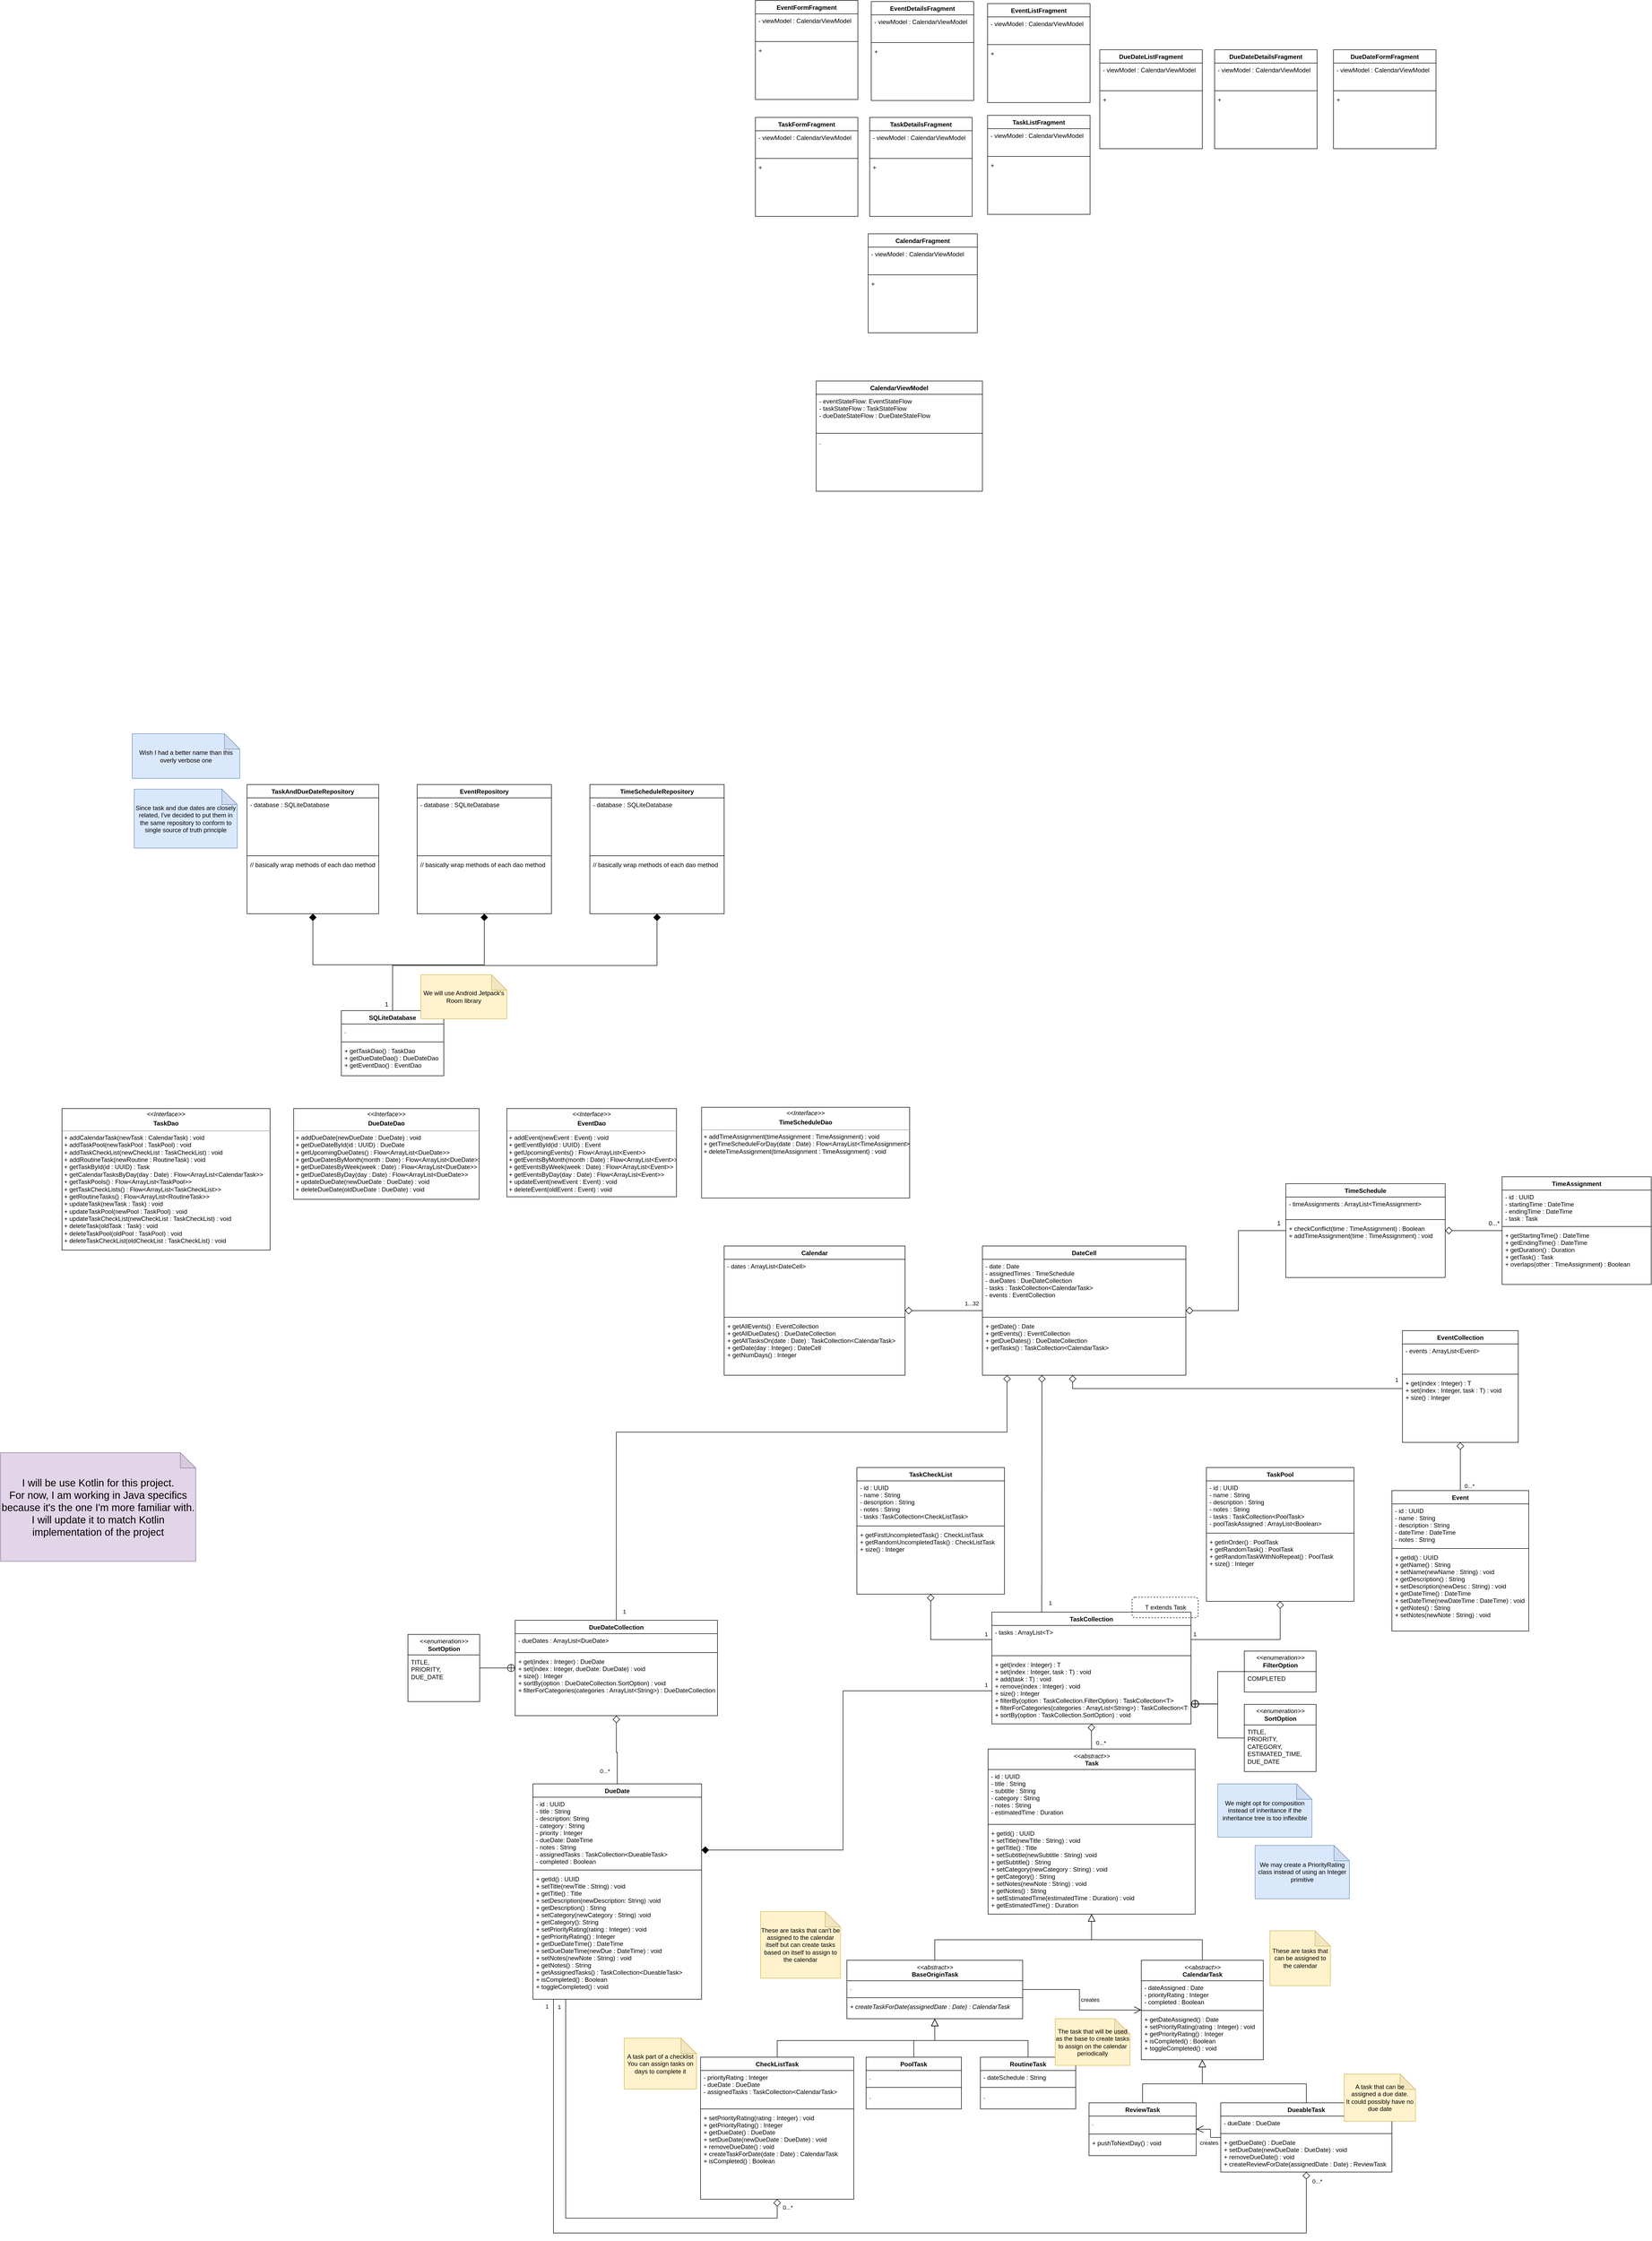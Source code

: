 <mxfile version="20.7.4" type="device"><diagram id="H7KH5TTy6XpuenCEIvob" name="Page-1"><mxGraphModel dx="5550" dy="4837" grid="0" gridSize="10" guides="1" tooltips="1" connect="1" arrows="1" fold="1" page="1" pageScale="1" pageWidth="850" pageHeight="1100" math="0" shadow="0"><root><mxCell id="0"/><mxCell id="1" parent="0"/><mxCell id="uxaGA4yn0dXsQjoxCub1-1" value="&lt;i&gt;&amp;lt;&amp;lt;abstract&amp;gt;&amp;gt;&lt;/i&gt;&lt;br&gt;&lt;b&gt;Task&lt;/b&gt;" style="swimlane;fontStyle=0;align=center;verticalAlign=top;childLayout=stackLayout;horizontal=1;startSize=40;horizontalStack=0;resizeParent=1;resizeParentMax=0;resizeLast=0;collapsible=1;marginBottom=0;html=1;" parent="1" vertex="1"><mxGeometry x="-3" y="126" width="404" height="322" as="geometry"/></mxCell><mxCell id="uxaGA4yn0dXsQjoxCub1-2" value="- id : UUID&#xA;- title : String&#xA;- subtitle : String&#xA;- category : String&#xA;- notes : String&#xA;- estimatedTime : Duration" style="text;strokeColor=none;fillColor=none;align=left;verticalAlign=top;spacingLeft=4;spacingRight=4;overflow=hidden;rotatable=0;points=[[0,0.5],[1,0.5]];portConstraint=eastwest;" parent="uxaGA4yn0dXsQjoxCub1-1" vertex="1"><mxGeometry y="40" width="404" height="103" as="geometry"/></mxCell><mxCell id="uxaGA4yn0dXsQjoxCub1-3" value="" style="line;strokeWidth=1;fillColor=none;align=left;verticalAlign=middle;spacingTop=-1;spacingLeft=3;spacingRight=3;rotatable=0;labelPosition=right;points=[];portConstraint=eastwest;strokeColor=inherit;" parent="uxaGA4yn0dXsQjoxCub1-1" vertex="1"><mxGeometry y="143" width="404" height="8" as="geometry"/></mxCell><mxCell id="uxaGA4yn0dXsQjoxCub1-4" value="+ getId() : UUID&#xA;+ setTitle(newTitle : String) : void&#xA;+ getTitle() : Title&#xA;+ setSubtitle(newSubtitle : String) :void&#xA;+ getSubtitle() : String&#xA;+ setCategory(newCategory : String) : void&#xA;+ getCategory() : String&#xA;+ setNotes(newNote : String) : void&#xA;+ getNotes() : String&#xA;+ setEstimatedTime(estimatedTime : Duration) : void&#xA;+ getEstimatedTime() : Duration&#xA;&#xA;" style="text;strokeColor=none;fillColor=none;align=left;verticalAlign=top;spacingLeft=4;spacingRight=4;overflow=hidden;rotatable=0;points=[[0,0.5],[1,0.5]];portConstraint=eastwest;" parent="uxaGA4yn0dXsQjoxCub1-1" vertex="1"><mxGeometry y="151" width="404" height="171" as="geometry"/></mxCell><mxCell id="uxaGA4yn0dXsQjoxCub1-84" style="edgeStyle=orthogonalEdgeStyle;rounded=0;orthogonalLoop=1;jettySize=auto;html=1;entryX=0.5;entryY=0;entryDx=0;entryDy=0;strokeWidth=1;startArrow=diamond;startFill=0;endArrow=none;endFill=0;startSize=12;endSize=12;" parent="1" source="uxaGA4yn0dXsQjoxCub1-80" target="uxaGA4yn0dXsQjoxCub1-1" edge="1"><mxGeometry relative="1" as="geometry"/></mxCell><mxCell id="uxaGA4yn0dXsQjoxCub1-85" value="0...*" style="edgeLabel;html=1;align=center;verticalAlign=middle;resizable=0;points=[];rotation=0;" parent="uxaGA4yn0dXsQjoxCub1-84" vertex="1" connectable="0"><mxGeometry x="0.212" y="2" relative="1" as="geometry"><mxPoint x="18" y="9" as="offset"/></mxGeometry></mxCell><mxCell id="MtZzcPXve7u97jTBFH9d-173" style="edgeStyle=orthogonalEdgeStyle;rounded=0;orthogonalLoop=1;jettySize=auto;html=1;startArrow=circlePlus;startFill=0;endArrow=none;endFill=0;startSize=6;endSize=12;exitX=0.999;exitY=0.7;exitDx=0;exitDy=0;exitPerimeter=0;" parent="1" source="uxaGA4yn0dXsQjoxCub1-83" target="MtZzcPXve7u97jTBFH9d-169" edge="1"><mxGeometry relative="1" as="geometry"/></mxCell><mxCell id="uxaGA4yn0dXsQjoxCub1-80" value="TaskCollection" style="swimlane;fontStyle=1;align=center;verticalAlign=top;childLayout=stackLayout;horizontal=1;startSize=26;horizontalStack=0;resizeParent=1;resizeParentMax=0;resizeLast=0;collapsible=1;marginBottom=0;" parent="1" vertex="1"><mxGeometry x="4.5" y="-141" width="388.5" height="218" as="geometry"/></mxCell><mxCell id="uxaGA4yn0dXsQjoxCub1-81" value="- tasks : ArrayList&lt;T&gt;&#xA;&#xA;" style="text;strokeColor=none;fillColor=none;align=left;verticalAlign=top;spacingLeft=4;spacingRight=4;overflow=hidden;rotatable=0;points=[[0,0.5],[1,0.5]];portConstraint=eastwest;" parent="uxaGA4yn0dXsQjoxCub1-80" vertex="1"><mxGeometry y="26" width="388.5" height="55" as="geometry"/></mxCell><mxCell id="uxaGA4yn0dXsQjoxCub1-82" value="" style="line;strokeWidth=1;fillColor=none;align=left;verticalAlign=middle;spacingTop=-1;spacingLeft=3;spacingRight=3;rotatable=0;labelPosition=right;points=[];portConstraint=eastwest;strokeColor=inherit;" parent="uxaGA4yn0dXsQjoxCub1-80" vertex="1"><mxGeometry y="81" width="388.5" height="8" as="geometry"/></mxCell><mxCell id="uxaGA4yn0dXsQjoxCub1-83" value="+ get(index : Integer) : T&#xA;+ set(index : Integer, task : T) : void&#xA;+ add(task : T) : void&#xA;+ remove(index : Integer) : void&#xA;+ size() : Integer&#xA;+ filterBy(option : TaskCollection.FilterOption) : TaskCollection&lt;T&gt;&#xA;+ filterForCategories(categories : ArrayList&lt;String&gt;) : TaskCollection&lt;T&gt;&#xA;+ sortBy(option : TaskCollection.SortOption) : void&#xA;&#xA;&#xA;" style="text;strokeColor=none;fillColor=none;align=left;verticalAlign=top;spacingLeft=4;spacingRight=4;overflow=hidden;rotatable=0;points=[[0,0.5],[1,0.5]];portConstraint=eastwest;" parent="uxaGA4yn0dXsQjoxCub1-80" vertex="1"><mxGeometry y="89" width="388.5" height="129" as="geometry"/></mxCell><mxCell id="MtZzcPXve7u97jTBFH9d-211" style="edgeStyle=orthogonalEdgeStyle;rounded=0;orthogonalLoop=1;jettySize=auto;html=1;entryX=0;entryY=0.5;entryDx=0;entryDy=0;startArrow=diamond;startFill=1;endArrow=none;endFill=0;startSize=12;endSize=12;" parent="1" source="uxaGA4yn0dXsQjoxCub1-86" target="uxaGA4yn0dXsQjoxCub1-83" edge="1"><mxGeometry relative="1" as="geometry"><Array as="points"><mxPoint x="-286" y="323"/><mxPoint x="-286" y="12"/></Array></mxGeometry></mxCell><mxCell id="MtZzcPXve7u97jTBFH9d-212" value="1" style="edgeLabel;html=1;align=center;verticalAlign=middle;resizable=0;points=[];" parent="MtZzcPXve7u97jTBFH9d-211" vertex="1" connectable="0"><mxGeometry x="0.949" relative="1" as="geometry"><mxPoint x="11" y="-12" as="offset"/></mxGeometry></mxCell><mxCell id="uxaGA4yn0dXsQjoxCub1-86" value="DueDate" style="swimlane;fontStyle=1;align=center;verticalAlign=top;childLayout=stackLayout;horizontal=1;startSize=26;horizontalStack=0;resizeParent=1;resizeParentMax=0;resizeLast=0;collapsible=1;marginBottom=0;" parent="1" vertex="1"><mxGeometry x="-891" y="194" width="329" height="420" as="geometry"/></mxCell><mxCell id="uxaGA4yn0dXsQjoxCub1-87" value="- id : UUID&#xA;- title : String&#xA;- description: String&#xA;- category : String&#xA;- priority : Integer&#xA;- dueDate: DateTime&#xA;- notes : String&#xA;- assignedTasks : TaskCollection&lt;DueableTask&gt; &#xA;- completed : Boolean&#xA;&#xA;&#xA;" style="text;strokeColor=none;fillColor=none;align=left;verticalAlign=top;spacingLeft=4;spacingRight=4;overflow=hidden;rotatable=0;points=[[0,0.5],[1,0.5]];portConstraint=eastwest;" parent="uxaGA4yn0dXsQjoxCub1-86" vertex="1"><mxGeometry y="26" width="329" height="138" as="geometry"/></mxCell><mxCell id="uxaGA4yn0dXsQjoxCub1-88" value="" style="line;strokeWidth=1;fillColor=none;align=left;verticalAlign=middle;spacingTop=-1;spacingLeft=3;spacingRight=3;rotatable=0;labelPosition=right;points=[];portConstraint=eastwest;strokeColor=inherit;" parent="uxaGA4yn0dXsQjoxCub1-86" vertex="1"><mxGeometry y="164" width="329" height="8" as="geometry"/></mxCell><mxCell id="uxaGA4yn0dXsQjoxCub1-89" value="+ getId() : UUID&#xA;+ setTitle(newTitle : String) : void&#xA;+ getTitle() : Title&#xA;+ setDescription(newDescription: String) :void&#xA;+ getDescription() : String&#xA;+ setCategory(newCategory : String) :void&#xA;+ getCategory(): String&#xA;+ setPriorityRating(rating : Integer) : void&#xA;+ getPriorityRating() : Integer&#xA;+ getDueDateTime() : DateTime&#xA;+ setDueDateTime(newDue : DateTime) : void&#xA;+ setNotes(newNote : String) : void&#xA;+ getNotes() : String&#xA;+ getAssignedTasks() : TaskCollection&lt;DueableTask&gt;&#xA;+ isCompleted() : Boolean&#xA;+ toggleCompleted() : void&#xA;" style="text;strokeColor=none;fillColor=none;align=left;verticalAlign=top;spacingLeft=4;spacingRight=4;overflow=hidden;rotatable=0;points=[[0,0.5],[1,0.5]];portConstraint=eastwest;" parent="uxaGA4yn0dXsQjoxCub1-86" vertex="1"><mxGeometry y="172" width="329" height="248" as="geometry"/></mxCell><mxCell id="uxaGA4yn0dXsQjoxCub1-90" value="T extends Task" style="html=1;rounded=1;glass=0;startSize=40;dashed=1;gradientColor=default;fillColor=none;" parent="1" vertex="1"><mxGeometry x="278" y="-170" width="129" height="40" as="geometry"/></mxCell><mxCell id="uxaGA4yn0dXsQjoxCub1-140" style="edgeStyle=orthogonalEdgeStyle;rounded=0;orthogonalLoop=1;jettySize=auto;html=1;strokeWidth=1;startArrow=diamond;startFill=0;endArrow=none;endFill=0;startSize=12;endSize=12;" parent="1" source="uxaGA4yn0dXsQjoxCub1-96" target="uxaGA4yn0dXsQjoxCub1-136" edge="1"><mxGeometry relative="1" as="geometry"/></mxCell><mxCell id="uxaGA4yn0dXsQjoxCub1-141" value="1...32" style="edgeLabel;html=1;align=center;verticalAlign=middle;resizable=0;points=[];" parent="uxaGA4yn0dXsQjoxCub1-140" vertex="1" connectable="0"><mxGeometry x="0.68" y="-3" relative="1" as="geometry"><mxPoint x="3" y="-17" as="offset"/></mxGeometry></mxCell><mxCell id="uxaGA4yn0dXsQjoxCub1-96" value="Calendar" style="swimlane;fontStyle=1;align=center;verticalAlign=top;childLayout=stackLayout;horizontal=1;startSize=26;horizontalStack=0;resizeParent=1;resizeParentMax=0;resizeLast=0;collapsible=1;marginBottom=0;" parent="1" vertex="1"><mxGeometry x="-518" y="-855" width="353" height="252" as="geometry"/></mxCell><mxCell id="uxaGA4yn0dXsQjoxCub1-97" value="- dates : ArrayList&lt;DateCell&gt;&#xA;&#xA;&#xA;&#xA;" style="text;strokeColor=none;fillColor=none;align=left;verticalAlign=top;spacingLeft=4;spacingRight=4;overflow=hidden;rotatable=0;points=[[0,0.5],[1,0.5]];portConstraint=eastwest;" parent="uxaGA4yn0dXsQjoxCub1-96" vertex="1"><mxGeometry y="26" width="353" height="109" as="geometry"/></mxCell><mxCell id="uxaGA4yn0dXsQjoxCub1-98" value="" style="line;strokeWidth=1;fillColor=none;align=left;verticalAlign=middle;spacingTop=-1;spacingLeft=3;spacingRight=3;rotatable=0;labelPosition=right;points=[];portConstraint=eastwest;strokeColor=inherit;" parent="uxaGA4yn0dXsQjoxCub1-96" vertex="1"><mxGeometry y="135" width="353" height="8" as="geometry"/></mxCell><mxCell id="uxaGA4yn0dXsQjoxCub1-99" value="+ getAllEvents() : EventCollection&#xA;+ getAllDueDates() : DueDateCollection&#xA;+ getAllTasksOn(date : Date) : TaskCollection&lt;CalendarTask&gt;&#xA;+ getDate(day : Integer) : DateCell&#xA;+ getNumDays() : Integer&#xA;&#xA;" style="text;strokeColor=none;fillColor=none;align=left;verticalAlign=top;spacingLeft=4;spacingRight=4;overflow=hidden;rotatable=0;points=[[0,0.5],[1,0.5]];portConstraint=eastwest;" parent="uxaGA4yn0dXsQjoxCub1-96" vertex="1"><mxGeometry y="143" width="353" height="109" as="geometry"/></mxCell><mxCell id="uxaGA4yn0dXsQjoxCub1-104" style="edgeStyle=orthogonalEdgeStyle;rounded=0;orthogonalLoop=1;jettySize=auto;html=1;entryX=0.5;entryY=0;entryDx=0;entryDy=0;strokeWidth=1;startArrow=diamond;startFill=0;endArrow=none;endFill=0;startSize=12;" parent="1" source="uxaGA4yn0dXsQjoxCub1-100" target="uxaGA4yn0dXsQjoxCub1-86" edge="1"><mxGeometry relative="1" as="geometry"/></mxCell><mxCell id="uxaGA4yn0dXsQjoxCub1-106" value="0...*" style="edgeLabel;html=1;align=center;verticalAlign=middle;resizable=0;points=[];" parent="uxaGA4yn0dXsQjoxCub1-104" vertex="1" connectable="0"><mxGeometry x="-0.245" y="2" relative="1" as="geometry"><mxPoint x="-25" y="57" as="offset"/></mxGeometry></mxCell><mxCell id="MtZzcPXve7u97jTBFH9d-216" style="edgeStyle=orthogonalEdgeStyle;rounded=0;orthogonalLoop=1;jettySize=auto;html=1;startArrow=circlePlus;startFill=0;endArrow=none;endFill=0;startSize=6;endSize=6;" parent="1" source="uxaGA4yn0dXsQjoxCub1-100" target="MtZzcPXve7u97jTBFH9d-214" edge="1"><mxGeometry relative="1" as="geometry"/></mxCell><mxCell id="uxaGA4yn0dXsQjoxCub1-100" value="DueDateCollection" style="swimlane;fontStyle=1;align=center;verticalAlign=top;childLayout=stackLayout;horizontal=1;startSize=26;horizontalStack=0;resizeParent=1;resizeParentMax=0;resizeLast=0;collapsible=1;marginBottom=0;" parent="1" vertex="1"><mxGeometry x="-925.75" y="-125" width="394.75" height="186" as="geometry"/></mxCell><mxCell id="uxaGA4yn0dXsQjoxCub1-101" value="- dueDates : ArrayList&lt;DueDate&gt;&#xA;&#xA;" style="text;strokeColor=none;fillColor=none;align=left;verticalAlign=top;spacingLeft=4;spacingRight=4;overflow=hidden;rotatable=0;points=[[0,0.5],[1,0.5]];portConstraint=eastwest;" parent="uxaGA4yn0dXsQjoxCub1-100" vertex="1"><mxGeometry y="26" width="394.75" height="33" as="geometry"/></mxCell><mxCell id="uxaGA4yn0dXsQjoxCub1-102" value="" style="line;strokeWidth=1;fillColor=none;align=left;verticalAlign=middle;spacingTop=-1;spacingLeft=3;spacingRight=3;rotatable=0;labelPosition=right;points=[];portConstraint=eastwest;strokeColor=inherit;" parent="uxaGA4yn0dXsQjoxCub1-100" vertex="1"><mxGeometry y="59" width="394.75" height="8" as="geometry"/></mxCell><mxCell id="uxaGA4yn0dXsQjoxCub1-103" value="+ get(index : Integer) : DueDate&#xA;+ set(index : Integer, dueDate: DueDate) : void&#xA;+ size() : Integer&#xA;+ sortBy(option : DueDateCollection.SortOption) : void&#xA;+ filterForCategories(categories : ArrayList&lt;String&gt;) : DueDateCollection&#xA;&#xA;&#xA;&#xA;&#xA;&#xA;" style="text;strokeColor=none;fillColor=none;align=left;verticalAlign=top;spacingLeft=4;spacingRight=4;overflow=hidden;rotatable=0;points=[[0,0.5],[1,0.5]];portConstraint=eastwest;" parent="uxaGA4yn0dXsQjoxCub1-100" vertex="1"><mxGeometry y="67" width="394.75" height="119" as="geometry"/></mxCell><mxCell id="uxaGA4yn0dXsQjoxCub1-132" value="Event" style="swimlane;fontStyle=1;align=center;verticalAlign=top;childLayout=stackLayout;horizontal=1;startSize=26;horizontalStack=0;resizeParent=1;resizeParentMax=0;resizeLast=0;collapsible=1;marginBottom=0;" parent="1" vertex="1"><mxGeometry x="785" y="-378" width="267" height="274" as="geometry"/></mxCell><mxCell id="uxaGA4yn0dXsQjoxCub1-133" value="- id : UUID&#xA;- name : String&#xA;- description : String&#xA;- dateTime : DateTime&#xA;- notes : String&#xA;" style="text;strokeColor=none;fillColor=none;align=left;verticalAlign=top;spacingLeft=4;spacingRight=4;overflow=hidden;rotatable=0;points=[[0,0.5],[1,0.5]];portConstraint=eastwest;" parent="uxaGA4yn0dXsQjoxCub1-132" vertex="1"><mxGeometry y="26" width="267" height="83" as="geometry"/></mxCell><mxCell id="uxaGA4yn0dXsQjoxCub1-134" value="" style="line;strokeWidth=1;fillColor=none;align=left;verticalAlign=middle;spacingTop=-1;spacingLeft=3;spacingRight=3;rotatable=0;labelPosition=right;points=[];portConstraint=eastwest;strokeColor=inherit;" parent="uxaGA4yn0dXsQjoxCub1-132" vertex="1"><mxGeometry y="109" width="267" height="8" as="geometry"/></mxCell><mxCell id="uxaGA4yn0dXsQjoxCub1-135" value="+ getId() : UUID&#xA;+ getName() : String&#xA;+ setName(newName : String) : void&#xA;+ getDescription() : String&#xA;+ setDescription(newDesc : String) : void&#xA;+ getDateTime() : DateTime&#xA;+ setDateTime(newDateTime : DateTime) : void&#xA;+ getNotes() : String&#xA;+ setNotes(newNote : String) : void&#xA;" style="text;strokeColor=none;fillColor=none;align=left;verticalAlign=top;spacingLeft=4;spacingRight=4;overflow=hidden;rotatable=0;points=[[0,0.5],[1,0.5]];portConstraint=eastwest;" parent="uxaGA4yn0dXsQjoxCub1-132" vertex="1"><mxGeometry y="117" width="267" height="157" as="geometry"/></mxCell><mxCell id="MtZzcPXve7u97jTBFH9d-224" style="edgeStyle=orthogonalEdgeStyle;rounded=0;orthogonalLoop=1;jettySize=auto;html=1;entryX=0.5;entryY=0;entryDx=0;entryDy=0;startArrow=diamond;startFill=0;endArrow=none;endFill=0;startSize=12;endSize=12;" parent="1" source="uxaGA4yn0dXsQjoxCub1-136" target="uxaGA4yn0dXsQjoxCub1-100" edge="1"><mxGeometry relative="1" as="geometry"><Array as="points"><mxPoint x="34" y="-492"/><mxPoint x="-728" y="-492"/></Array></mxGeometry></mxCell><mxCell id="MtZzcPXve7u97jTBFH9d-225" value="1" style="edgeLabel;html=1;align=center;verticalAlign=middle;resizable=0;points=[];" parent="MtZzcPXve7u97jTBFH9d-224" vertex="1" connectable="0"><mxGeometry x="0.953" relative="1" as="geometry"><mxPoint x="15" y="12" as="offset"/></mxGeometry></mxCell><mxCell id="MtZzcPXve7u97jTBFH9d-226" style="edgeStyle=orthogonalEdgeStyle;rounded=0;orthogonalLoop=1;jettySize=auto;html=1;entryX=0.25;entryY=0;entryDx=0;entryDy=0;startArrow=diamond;startFill=0;endArrow=none;endFill=0;startSize=12;endSize=12;" parent="1" source="uxaGA4yn0dXsQjoxCub1-136" target="uxaGA4yn0dXsQjoxCub1-80" edge="1"><mxGeometry relative="1" as="geometry"><Array as="points"><mxPoint x="102" y="-490"/><mxPoint x="102" y="-490"/></Array></mxGeometry></mxCell><mxCell id="MtZzcPXve7u97jTBFH9d-227" value="1" style="edgeLabel;html=1;align=center;verticalAlign=middle;resizable=0;points=[];" parent="MtZzcPXve7u97jTBFH9d-226" vertex="1" connectable="0"><mxGeometry x="0.866" y="-2" relative="1" as="geometry"><mxPoint x="18" y="13" as="offset"/></mxGeometry></mxCell><mxCell id="MtZzcPXve7u97jTBFH9d-228" style="edgeStyle=orthogonalEdgeStyle;rounded=0;orthogonalLoop=1;jettySize=auto;html=1;startArrow=diamond;startFill=0;endArrow=none;endFill=0;startSize=12;endSize=12;" parent="1" source="uxaGA4yn0dXsQjoxCub1-136" target="MtZzcPXve7u97jTBFH9d-218" edge="1"><mxGeometry relative="1" as="geometry"><Array as="points"><mxPoint x="162" y="-577"/></Array></mxGeometry></mxCell><mxCell id="MtZzcPXve7u97jTBFH9d-230" value="1" style="edgeLabel;html=1;align=center;verticalAlign=middle;resizable=0;points=[];" parent="MtZzcPXve7u97jTBFH9d-228" vertex="1" connectable="0"><mxGeometry x="0.924" y="2" relative="1" as="geometry"><mxPoint x="14" y="-15" as="offset"/></mxGeometry></mxCell><mxCell id="MtZzcPXve7u97jTBFH9d-255" style="edgeStyle=orthogonalEdgeStyle;rounded=0;orthogonalLoop=1;jettySize=auto;html=1;fontSize=12;startArrow=diamond;startFill=0;endArrow=none;endFill=0;startSize=12;endSize=12;" parent="1" source="uxaGA4yn0dXsQjoxCub1-136" target="MtZzcPXve7u97jTBFH9d-249" edge="1"><mxGeometry relative="1" as="geometry"/></mxCell><mxCell id="MtZzcPXve7u97jTBFH9d-256" value="1" style="edgeLabel;html=1;align=center;verticalAlign=middle;resizable=0;points=[];fontSize=12;" parent="MtZzcPXve7u97jTBFH9d-255" vertex="1" connectable="0"><mxGeometry x="0.889" y="-1" relative="1" as="geometry"><mxPoint x="5" y="-15" as="offset"/></mxGeometry></mxCell><mxCell id="uxaGA4yn0dXsQjoxCub1-136" value="DateCell" style="swimlane;fontStyle=1;align=center;verticalAlign=top;childLayout=stackLayout;horizontal=1;startSize=26;horizontalStack=0;resizeParent=1;resizeParentMax=0;resizeLast=0;collapsible=1;marginBottom=0;" parent="1" vertex="1"><mxGeometry x="-14" y="-855" width="397" height="252" as="geometry"/></mxCell><mxCell id="uxaGA4yn0dXsQjoxCub1-137" value="- date : Date&#xA;- assignedTimes : TimeSchedule&#xA;- dueDates : DueDateCollection&#xA;- tasks : TaskCollection&lt;CalendarTask&gt;&#xA;- events : EventCollection&#xA;&#xA;&#xA;&#xA;" style="text;strokeColor=none;fillColor=none;align=left;verticalAlign=top;spacingLeft=4;spacingRight=4;overflow=hidden;rotatable=0;points=[[0,0.5],[1,0.5]];portConstraint=eastwest;" parent="uxaGA4yn0dXsQjoxCub1-136" vertex="1"><mxGeometry y="26" width="397" height="109" as="geometry"/></mxCell><mxCell id="uxaGA4yn0dXsQjoxCub1-138" value="" style="line;strokeWidth=1;fillColor=none;align=left;verticalAlign=middle;spacingTop=-1;spacingLeft=3;spacingRight=3;rotatable=0;labelPosition=right;points=[];portConstraint=eastwest;strokeColor=inherit;" parent="uxaGA4yn0dXsQjoxCub1-136" vertex="1"><mxGeometry y="135" width="397" height="8" as="geometry"/></mxCell><mxCell id="uxaGA4yn0dXsQjoxCub1-139" value="+ getDate() : Date&#xA;+ getEvents() : EventCollection&#xA;+ getDueDates() : DueDateCollection&#xA;+ getTasks() : TaskCollection&lt;CalendarTask&gt;&#xA;" style="text;strokeColor=none;fillColor=none;align=left;verticalAlign=top;spacingLeft=4;spacingRight=4;overflow=hidden;rotatable=0;points=[[0,0.5],[1,0.5]];portConstraint=eastwest;" parent="uxaGA4yn0dXsQjoxCub1-136" vertex="1"><mxGeometry y="143" width="397" height="109" as="geometry"/></mxCell><mxCell id="uxaGA4yn0dXsQjoxCub1-142" value="CalendarFragment&#xA;" style="swimlane;fontStyle=1;align=center;verticalAlign=top;childLayout=stackLayout;horizontal=1;startSize=26;horizontalStack=0;resizeParent=1;resizeParentMax=0;resizeLast=0;collapsible=1;marginBottom=0;" parent="1" vertex="1"><mxGeometry x="-237" y="-2829" width="213" height="193" as="geometry"/></mxCell><mxCell id="uxaGA4yn0dXsQjoxCub1-143" value="- viewModel : CalendarViewModel&#xA;&#xA;&#xA;&#xA;" style="text;strokeColor=none;fillColor=none;align=left;verticalAlign=top;spacingLeft=4;spacingRight=4;overflow=hidden;rotatable=0;points=[[0,0.5],[1,0.5]];portConstraint=eastwest;" parent="uxaGA4yn0dXsQjoxCub1-142" vertex="1"><mxGeometry y="26" width="213" height="50" as="geometry"/></mxCell><mxCell id="uxaGA4yn0dXsQjoxCub1-144" value="" style="line;strokeWidth=1;fillColor=none;align=left;verticalAlign=middle;spacingTop=-1;spacingLeft=3;spacingRight=3;rotatable=0;labelPosition=right;points=[];portConstraint=eastwest;strokeColor=inherit;" parent="uxaGA4yn0dXsQjoxCub1-142" vertex="1"><mxGeometry y="76" width="213" height="8" as="geometry"/></mxCell><mxCell id="uxaGA4yn0dXsQjoxCub1-145" value="+" style="text;strokeColor=none;fillColor=none;align=left;verticalAlign=top;spacingLeft=4;spacingRight=4;overflow=hidden;rotatable=0;points=[[0,0.5],[1,0.5]];portConstraint=eastwest;" parent="uxaGA4yn0dXsQjoxCub1-142" vertex="1"><mxGeometry y="84" width="213" height="109" as="geometry"/></mxCell><mxCell id="uxaGA4yn0dXsQjoxCub1-146" value="CalendarViewModel&#xA;" style="swimlane;fontStyle=1;align=center;verticalAlign=top;childLayout=stackLayout;horizontal=1;startSize=26;horizontalStack=0;resizeParent=1;resizeParentMax=0;resizeLast=0;collapsible=1;marginBottom=0;" parent="1" vertex="1"><mxGeometry x="-338.5" y="-2542" width="324.5" height="215" as="geometry"/></mxCell><mxCell id="uxaGA4yn0dXsQjoxCub1-147" value="- eventStateFlow: EventStateFlow&#xA;- taskStateFlow : TaskStateFlow&#xA;- dueDateStateFlow : DueDateStateFlow&#xA;&#xA;&#xA;&#xA;&#xA;&#xA;&#xA;" style="text;strokeColor=none;fillColor=none;align=left;verticalAlign=top;spacingLeft=4;spacingRight=4;overflow=hidden;rotatable=0;points=[[0,0.5],[1,0.5]];portConstraint=eastwest;" parent="uxaGA4yn0dXsQjoxCub1-146" vertex="1"><mxGeometry y="26" width="324.5" height="72" as="geometry"/></mxCell><mxCell id="uxaGA4yn0dXsQjoxCub1-148" value="" style="line;strokeWidth=1;fillColor=none;align=left;verticalAlign=middle;spacingTop=-1;spacingLeft=3;spacingRight=3;rotatable=0;labelPosition=right;points=[];portConstraint=eastwest;strokeColor=inherit;" parent="uxaGA4yn0dXsQjoxCub1-146" vertex="1"><mxGeometry y="98" width="324.5" height="8" as="geometry"/></mxCell><mxCell id="uxaGA4yn0dXsQjoxCub1-149" value="." style="text;strokeColor=none;fillColor=none;align=left;verticalAlign=top;spacingLeft=4;spacingRight=4;overflow=hidden;rotatable=0;points=[[0,0.5],[1,0.5]];portConstraint=eastwest;" parent="uxaGA4yn0dXsQjoxCub1-146" vertex="1"><mxGeometry y="106" width="324.5" height="109" as="geometry"/></mxCell><mxCell id="MtZzcPXve7u97jTBFH9d-240" style="edgeStyle=orthogonalEdgeStyle;rounded=0;orthogonalLoop=1;jettySize=auto;html=1;fontSize=12;startArrow=diamond;startFill=1;endArrow=none;endFill=0;startSize=12;endSize=12;" parent="1" source="uxaGA4yn0dXsQjoxCub1-154" target="uxaGA4yn0dXsQjoxCub1-162" edge="1"><mxGeometry relative="1" as="geometry"/></mxCell><mxCell id="uxaGA4yn0dXsQjoxCub1-154" value="TaskAndDueDateRepository" style="swimlane;fontStyle=1;align=center;verticalAlign=top;childLayout=stackLayout;horizontal=1;startSize=26;horizontalStack=0;resizeParent=1;resizeParentMax=0;resizeLast=0;collapsible=1;marginBottom=0;" parent="1" vertex="1"><mxGeometry x="-1449" y="-1755" width="257" height="252" as="geometry"/></mxCell><mxCell id="uxaGA4yn0dXsQjoxCub1-155" value="- database : SQLiteDatabase" style="text;strokeColor=none;fillColor=none;align=left;verticalAlign=top;spacingLeft=4;spacingRight=4;overflow=hidden;rotatable=0;points=[[0,0.5],[1,0.5]];portConstraint=eastwest;" parent="uxaGA4yn0dXsQjoxCub1-154" vertex="1"><mxGeometry y="26" width="257" height="109" as="geometry"/></mxCell><mxCell id="uxaGA4yn0dXsQjoxCub1-156" value="" style="line;strokeWidth=1;fillColor=none;align=left;verticalAlign=middle;spacingTop=-1;spacingLeft=3;spacingRight=3;rotatable=0;labelPosition=right;points=[];portConstraint=eastwest;strokeColor=inherit;" parent="uxaGA4yn0dXsQjoxCub1-154" vertex="1"><mxGeometry y="135" width="257" height="8" as="geometry"/></mxCell><mxCell id="uxaGA4yn0dXsQjoxCub1-157" value="// basically wrap methods of each dao method  " style="text;strokeColor=none;fillColor=none;align=left;verticalAlign=top;spacingLeft=4;spacingRight=4;overflow=hidden;rotatable=0;points=[[0,0.5],[1,0.5]];portConstraint=eastwest;" parent="uxaGA4yn0dXsQjoxCub1-154" vertex="1"><mxGeometry y="143" width="257" height="109" as="geometry"/></mxCell><mxCell id="MtZzcPXve7u97jTBFH9d-241" style="edgeStyle=orthogonalEdgeStyle;rounded=0;orthogonalLoop=1;jettySize=auto;html=1;entryX=0.5;entryY=0;entryDx=0;entryDy=0;fontSize=12;startArrow=diamond;startFill=1;endArrow=none;endFill=0;startSize=12;endSize=12;" parent="1" source="uxaGA4yn0dXsQjoxCub1-158" target="uxaGA4yn0dXsQjoxCub1-162" edge="1"><mxGeometry relative="1" as="geometry"/></mxCell><mxCell id="MtZzcPXve7u97jTBFH9d-242" value="1" style="edgeLabel;html=1;align=center;verticalAlign=middle;resizable=0;points=[];fontSize=12;" parent="MtZzcPXve7u97jTBFH9d-241" vertex="1" connectable="0"><mxGeometry x="0.897" y="-1" relative="1" as="geometry"><mxPoint x="-11" y="7" as="offset"/></mxGeometry></mxCell><mxCell id="uxaGA4yn0dXsQjoxCub1-158" value="EventRepository" style="swimlane;fontStyle=1;align=center;verticalAlign=top;childLayout=stackLayout;horizontal=1;startSize=26;horizontalStack=0;resizeParent=1;resizeParentMax=0;resizeLast=0;collapsible=1;marginBottom=0;" parent="1" vertex="1"><mxGeometry x="-1117" y="-1755" width="262" height="252" as="geometry"/></mxCell><mxCell id="uxaGA4yn0dXsQjoxCub1-159" value="- database : SQLiteDatabase" style="text;strokeColor=none;fillColor=none;align=left;verticalAlign=top;spacingLeft=4;spacingRight=4;overflow=hidden;rotatable=0;points=[[0,0.5],[1,0.5]];portConstraint=eastwest;" parent="uxaGA4yn0dXsQjoxCub1-158" vertex="1"><mxGeometry y="26" width="262" height="109" as="geometry"/></mxCell><mxCell id="uxaGA4yn0dXsQjoxCub1-160" value="" style="line;strokeWidth=1;fillColor=none;align=left;verticalAlign=middle;spacingTop=-1;spacingLeft=3;spacingRight=3;rotatable=0;labelPosition=right;points=[];portConstraint=eastwest;strokeColor=inherit;" parent="uxaGA4yn0dXsQjoxCub1-158" vertex="1"><mxGeometry y="135" width="262" height="8" as="geometry"/></mxCell><mxCell id="uxaGA4yn0dXsQjoxCub1-161" value="// basically wrap methods of each dao method" style="text;strokeColor=none;fillColor=none;align=left;verticalAlign=top;spacingLeft=4;spacingRight=4;overflow=hidden;rotatable=0;points=[[0,0.5],[1,0.5]];portConstraint=eastwest;" parent="uxaGA4yn0dXsQjoxCub1-158" vertex="1"><mxGeometry y="143" width="262" height="109" as="geometry"/></mxCell><mxCell id="uxaGA4yn0dXsQjoxCub1-162" value="SQLiteDatabase" style="swimlane;fontStyle=1;align=center;verticalAlign=top;childLayout=stackLayout;horizontal=1;startSize=26;horizontalStack=0;resizeParent=1;resizeParentMax=0;resizeLast=0;collapsible=1;marginBottom=0;" parent="1" vertex="1"><mxGeometry x="-1265" y="-1314" width="200" height="127" as="geometry"/></mxCell><mxCell id="uxaGA4yn0dXsQjoxCub1-163" value="." style="text;strokeColor=none;fillColor=none;align=left;verticalAlign=top;spacingLeft=4;spacingRight=4;overflow=hidden;rotatable=0;points=[[0,0.5],[1,0.5]];portConstraint=eastwest;" parent="uxaGA4yn0dXsQjoxCub1-162" vertex="1"><mxGeometry y="26" width="200" height="31" as="geometry"/></mxCell><mxCell id="uxaGA4yn0dXsQjoxCub1-164" value="" style="line;strokeWidth=1;fillColor=none;align=left;verticalAlign=middle;spacingTop=-1;spacingLeft=3;spacingRight=3;rotatable=0;labelPosition=right;points=[];portConstraint=eastwest;strokeColor=inherit;" parent="uxaGA4yn0dXsQjoxCub1-162" vertex="1"><mxGeometry y="57" width="200" height="8" as="geometry"/></mxCell><mxCell id="uxaGA4yn0dXsQjoxCub1-165" value="+ getTaskDao() : TaskDao&#xA;+ getDueDateDao() : DueDateDao&#xA;+ getEventDao() : EventDao&#xA;&#xA;&#xA;" style="text;strokeColor=none;fillColor=none;align=left;verticalAlign=top;spacingLeft=4;spacingRight=4;overflow=hidden;rotatable=0;points=[[0,0.5],[1,0.5]];portConstraint=eastwest;" parent="uxaGA4yn0dXsQjoxCub1-162" vertex="1"><mxGeometry y="65" width="200" height="62" as="geometry"/></mxCell><mxCell id="uxaGA4yn0dXsQjoxCub1-179" value="&lt;p style=&quot;margin:0px;margin-top:4px;text-align:center;&quot;&gt;&lt;i&gt;&amp;lt;&amp;lt;Interface&amp;gt;&amp;gt;&lt;/i&gt;&lt;/p&gt;&lt;p style=&quot;margin:0px;margin-top:4px;text-align:center;&quot;&gt;&lt;b&gt;TaskDao&lt;/b&gt;&lt;br&gt;&lt;/p&gt;&lt;hr size=&quot;1&quot;&gt;&lt;p style=&quot;margin:0px;margin-left:4px;&quot;&gt;+ addCalendarTask(newTask : CalendarTask) : void&lt;/p&gt;&lt;p style=&quot;margin:0px;margin-left:4px;&quot;&gt;+ addTaskPool(newTaskPool : TaskPool) : void&lt;/p&gt;&lt;p style=&quot;margin:0px;margin-left:4px;&quot;&gt;+ addTaskCheckList(newCheckList : TaskCheckList) : void&lt;/p&gt;&lt;p style=&quot;margin:0px;margin-left:4px;&quot;&gt;+ addRoutineTask(newRoutine : RoutineTask) : void&lt;/p&gt;&lt;p style=&quot;margin:0px;margin-left:4px;&quot;&gt;+ getTaskById(id : UUID) : Task&lt;br&gt;&lt;/p&gt;&lt;p style=&quot;margin:0px;margin-left:4px;&quot;&gt;+ getCalendarTasksByDay(day : Date) : Flow&amp;lt;ArrayList&amp;lt;CalendarTask&amp;gt;&amp;gt;&lt;/p&gt;&lt;p style=&quot;margin:0px;margin-left:4px;&quot;&gt;+ getTaskPools() : Flow&amp;lt;ArrayList&amp;lt;TaskPool&amp;gt;&amp;gt;&lt;/p&gt;&lt;p style=&quot;margin:0px;margin-left:4px;&quot;&gt;+ getTaskCheckLists() : Flow&amp;lt;ArrayList&amp;lt;TaskCheckList&amp;gt;&amp;gt;&lt;/p&gt;&lt;p style=&quot;margin:0px;margin-left:4px;&quot;&gt;+ getRoutineTasks() : Flow&amp;lt;ArrayList&amp;lt;RoutineTask&amp;gt;&amp;gt;&lt;/p&gt;&lt;p style=&quot;margin:0px;margin-left:4px;&quot;&gt;+ updateTask(newTask : Task) : void&lt;/p&gt;&lt;p style=&quot;margin:0px;margin-left:4px;&quot;&gt;+ updateTaskPool(newPool : TaskPool) : void&lt;/p&gt;&lt;p style=&quot;margin:0px;margin-left:4px;&quot;&gt;+ updateTaskCheckList(newCheckList : TaskCheckList) : void&lt;/p&gt;&lt;p style=&quot;margin:0px;margin-left:4px;&quot;&gt;+ deleteTask(oldTask : Task) : void&lt;/p&gt;&lt;p style=&quot;margin:0px;margin-left:4px;&quot;&gt;+ deleteTaskPool(oldPool : TaskPool) : void&lt;/p&gt;&lt;p style=&quot;margin:0px;margin-left:4px;&quot;&gt;+ deleteTaskCheckList(oldCheckList : TaskCheckList) : void&lt;br&gt;&lt;/p&gt;" style="verticalAlign=top;align=left;overflow=fill;fontSize=12;fontFamily=Helvetica;html=1;rounded=0;glass=0;startSize=40;fillColor=none;gradientColor=none;" parent="1" vertex="1"><mxGeometry x="-1810" y="-1123" width="406" height="276" as="geometry"/></mxCell><mxCell id="uxaGA4yn0dXsQjoxCub1-180" value="&lt;p style=&quot;margin:0px;margin-top:4px;text-align:center;&quot;&gt;&lt;i&gt;&amp;lt;&amp;lt;Interface&amp;gt;&amp;gt;&lt;/i&gt;&lt;/p&gt;&lt;p style=&quot;margin:0px;margin-top:4px;text-align:center;&quot;&gt;&lt;b&gt;DueDateDao&lt;/b&gt;&lt;br&gt;&lt;/p&gt;&lt;hr size=&quot;1&quot;&gt;&lt;p style=&quot;margin:0px;margin-left:4px;&quot;&gt;+ addDueDate(newDueDate : DueDate) : void&lt;/p&gt;&lt;p style=&quot;margin:0px;margin-left:4px;&quot;&gt;+ getDueDateById(id : UUID) : DueDate&lt;br&gt;&lt;/p&gt;&lt;p style=&quot;margin:0px;margin-left:4px;&quot;&gt;+ getUpcomingDueDates() : Flow&amp;lt;ArrayList&amp;lt;DueDate&amp;gt;&amp;gt;&lt;/p&gt;&lt;p style=&quot;margin:0px;margin-left:4px;&quot;&gt;+ getDueDatesByMonth(month : Date) : Flow&amp;lt;ArrayList&amp;lt;DueDate&amp;gt;&amp;gt;&lt;/p&gt;&lt;p style=&quot;margin:0px;margin-left:4px;&quot;&gt;+ getDueDatesByWeek(week : Date) : Flow&amp;lt;ArrayList&amp;lt;DueDate&amp;gt;&amp;gt;&lt;/p&gt;&lt;p style=&quot;margin:0px;margin-left:4px;&quot;&gt;+ getDueDatesByDay(day : Date) : Flow&amp;lt;ArrayList&amp;lt;DueDate&amp;gt;&amp;gt;&lt;/p&gt;&lt;p style=&quot;margin:0px;margin-left:4px;&quot;&gt;+ updateDueDate(newDueDate : DueDate) : void&lt;/p&gt;&lt;p style=&quot;margin:0px;margin-left:4px;&quot;&gt;+ deleteDueDate(oldDueDate : DueDate) : void&lt;br&gt;&lt;/p&gt;" style="verticalAlign=top;align=left;overflow=fill;fontSize=12;fontFamily=Helvetica;html=1;rounded=0;glass=0;startSize=40;fillColor=none;gradientColor=none;" parent="1" vertex="1"><mxGeometry x="-1358" y="-1123" width="362" height="177" as="geometry"/></mxCell><mxCell id="uxaGA4yn0dXsQjoxCub1-181" value="&lt;p style=&quot;margin:0px;margin-top:4px;text-align:center;&quot;&gt;&lt;i&gt;&amp;lt;&amp;lt;Interface&amp;gt;&amp;gt;&lt;/i&gt;&lt;/p&gt;&lt;p style=&quot;margin:0px;margin-top:4px;text-align:center;&quot;&gt;&lt;b&gt;EventDao&lt;/b&gt;&lt;br&gt;&lt;/p&gt;&lt;hr size=&quot;1&quot;&gt;&lt;p style=&quot;margin:0px;margin-left:4px;&quot;&gt;+ addEvent(newEvent : Event) : void&lt;/p&gt;&lt;p style=&quot;margin:0px;margin-left:4px;&quot;&gt;+ getEventById(id : UUID) : Event&lt;br&gt;&lt;/p&gt;&lt;p style=&quot;margin:0px;margin-left:4px;&quot;&gt;+ getUpcomingEvents() : Flow&amp;lt;ArrayList&amp;lt;Event&amp;gt;&amp;gt;&lt;br&gt;&lt;/p&gt;&lt;p style=&quot;margin:0px;margin-left:4px;&quot;&gt;+ getEventsByMonth(month : Date) : Flow&amp;lt;ArrayList&amp;lt;Event&amp;gt;&amp;gt;&lt;/p&gt;&lt;p style=&quot;margin:0px;margin-left:4px;&quot;&gt;+ getEventsByWeek(week : Date) : Flow&amp;lt;ArrayList&amp;lt;Event&amp;gt;&amp;gt;&lt;/p&gt;&lt;p style=&quot;margin:0px;margin-left:4px;&quot;&gt;+ getEventsByDay(day : Date) : Flow&amp;lt;ArrayList&amp;lt;Event&amp;gt;&amp;gt;&lt;/p&gt;&lt;p style=&quot;margin:0px;margin-left:4px;&quot;&gt;+ updateEvent(newEvent : Event) : void&lt;/p&gt;&lt;p style=&quot;margin:0px;margin-left:4px;&quot;&gt;+ deleteEvent(oldEvent : Event) : void&lt;br&gt;&lt;/p&gt;&lt;p style=&quot;margin:0px;margin-left:4px;&quot;&gt;&lt;br&gt;&lt;/p&gt;&lt;p style=&quot;margin:0px;margin-left:4px;&quot;&gt;&lt;br&gt;&lt;/p&gt;" style="verticalAlign=top;align=left;overflow=fill;fontSize=12;fontFamily=Helvetica;html=1;rounded=0;glass=0;startSize=40;fillColor=none;gradientColor=none;" parent="1" vertex="1"><mxGeometry x="-942" y="-1123" width="331" height="172" as="geometry"/></mxCell><mxCell id="MtZzcPXve7u97jTBFH9d-13" value="We will use Android Jetpack's Room library" style="shape=note;whiteSpace=wrap;html=1;backgroundOutline=1;darkOpacity=0.05;fillColor=#fff2cc;strokeColor=#d6b656;" parent="1" vertex="1"><mxGeometry x="-1110" y="-1384" width="168" height="86" as="geometry"/></mxCell><mxCell id="MtZzcPXve7u97jTBFH9d-157" style="edgeStyle=orthogonalEdgeStyle;rounded=0;orthogonalLoop=1;jettySize=auto;html=1;startArrow=none;startFill=0;endArrow=block;endFill=0;startSize=40;endSize=12;" parent="1" source="MtZzcPXve7u97jTBFH9d-30" target="MtZzcPXve7u97jTBFH9d-131" edge="1"><mxGeometry relative="1" as="geometry"/></mxCell><mxCell id="MtZzcPXve7u97jTBFH9d-208" style="edgeStyle=orthogonalEdgeStyle;rounded=0;orthogonalLoop=1;jettySize=auto;html=1;entryX=0.194;entryY=0.999;entryDx=0;entryDy=0;entryPerimeter=0;startArrow=diamond;startFill=0;endArrow=none;endFill=0;startSize=12;endSize=12;" parent="1" source="MtZzcPXve7u97jTBFH9d-30" target="uxaGA4yn0dXsQjoxCub1-89" edge="1"><mxGeometry relative="1" as="geometry"><Array as="points"><mxPoint x="-414" y="1041"/><mxPoint x="-827" y="1041"/></Array></mxGeometry></mxCell><mxCell id="MtZzcPXve7u97jTBFH9d-209" value="1" style="edgeLabel;html=1;align=center;verticalAlign=middle;resizable=0;points=[];" parent="MtZzcPXve7u97jTBFH9d-208" vertex="1" connectable="0"><mxGeometry x="0.97" relative="1" as="geometry"><mxPoint x="-13" y="2" as="offset"/></mxGeometry></mxCell><mxCell id="MtZzcPXve7u97jTBFH9d-210" value="0...*" style="edgeLabel;html=1;align=center;verticalAlign=middle;resizable=0;points=[];" parent="MtZzcPXve7u97jTBFH9d-208" vertex="1" connectable="0"><mxGeometry x="-0.934" y="1" relative="1" as="geometry"><mxPoint x="19" y="-13" as="offset"/></mxGeometry></mxCell><mxCell id="MtZzcPXve7u97jTBFH9d-30" value="CheckListTask" style="swimlane;fontStyle=1;align=center;verticalAlign=top;childLayout=stackLayout;horizontal=1;startSize=26;horizontalStack=0;resizeParent=1;resizeParentMax=0;resizeLast=0;collapsible=1;marginBottom=0;" parent="1" vertex="1"><mxGeometry x="-564" y="727" width="299" height="277" as="geometry"/></mxCell><mxCell id="MtZzcPXve7u97jTBFH9d-31" value="- priorityRating : Integer&#xA;- dueDate : DueDate&#xA;- assignedTasks : TaskCollection&lt;CalendarTask&gt;&#xA;&#xA;" style="text;strokeColor=none;fillColor=none;align=left;verticalAlign=top;spacingLeft=4;spacingRight=4;overflow=hidden;rotatable=0;points=[[0,0.5],[1,0.5]];portConstraint=eastwest;" parent="MtZzcPXve7u97jTBFH9d-30" vertex="1"><mxGeometry y="26" width="299" height="71" as="geometry"/></mxCell><mxCell id="MtZzcPXve7u97jTBFH9d-32" value="" style="line;strokeWidth=1;fillColor=none;align=left;verticalAlign=middle;spacingTop=-1;spacingLeft=3;spacingRight=3;rotatable=0;labelPosition=right;points=[];portConstraint=eastwest;strokeColor=inherit;" parent="MtZzcPXve7u97jTBFH9d-30" vertex="1"><mxGeometry y="97" width="299" height="8" as="geometry"/></mxCell><mxCell id="MtZzcPXve7u97jTBFH9d-33" value="+ setPriorityRating(rating : Integer) : void&#xA;+ getPriorityRating() : Integer&#xA;+ getDueDate() : DueDate&#xA;+ setDueDate(newDueDate : DueDate) : void&#xA;+ removeDueDate() : void&#xA;+ createTaskForDate(date : Date) : CalendarTask&#xA;+ isCompleted() : Boolean&#xA;&#xA;&#xA;" style="text;strokeColor=none;fillColor=none;align=left;verticalAlign=top;spacingLeft=4;spacingRight=4;overflow=hidden;rotatable=0;points=[[0,0.5],[1,0.5]];portConstraint=eastwest;" parent="MtZzcPXve7u97jTBFH9d-30" vertex="1"><mxGeometry y="105" width="299" height="172" as="geometry"/></mxCell><mxCell id="MtZzcPXve7u97jTBFH9d-151" style="edgeStyle=orthogonalEdgeStyle;rounded=0;orthogonalLoop=1;jettySize=auto;html=1;startArrow=none;startFill=0;endArrow=block;endFill=0;startSize=40;endSize=12;" parent="1" source="MtZzcPXve7u97jTBFH9d-37" target="MtZzcPXve7u97jTBFH9d-131" edge="1"><mxGeometry relative="1" as="geometry"/></mxCell><mxCell id="MtZzcPXve7u97jTBFH9d-37" value="PoolTask" style="swimlane;fontStyle=1;align=center;verticalAlign=top;childLayout=stackLayout;horizontal=1;startSize=26;horizontalStack=0;resizeParent=1;resizeParentMax=0;resizeLast=0;collapsible=1;marginBottom=0;" parent="1" vertex="1"><mxGeometry x="-241" y="727" width="186" height="101" as="geometry"/></mxCell><mxCell id="MtZzcPXve7u97jTBFH9d-38" value="." style="text;strokeColor=none;fillColor=none;align=left;verticalAlign=top;spacingLeft=4;spacingRight=4;overflow=hidden;rotatable=0;points=[[0,0.5],[1,0.5]];portConstraint=eastwest;" parent="MtZzcPXve7u97jTBFH9d-37" vertex="1"><mxGeometry y="26" width="186" height="29" as="geometry"/></mxCell><mxCell id="MtZzcPXve7u97jTBFH9d-39" value="" style="line;strokeWidth=1;fillColor=none;align=left;verticalAlign=middle;spacingTop=-1;spacingLeft=3;spacingRight=3;rotatable=0;labelPosition=right;points=[];portConstraint=eastwest;strokeColor=inherit;" parent="MtZzcPXve7u97jTBFH9d-37" vertex="1"><mxGeometry y="55" width="186" height="8" as="geometry"/></mxCell><mxCell id="MtZzcPXve7u97jTBFH9d-40" value="." style="text;strokeColor=none;fillColor=none;align=left;verticalAlign=top;spacingLeft=4;spacingRight=4;overflow=hidden;rotatable=0;points=[[0,0.5],[1,0.5]];portConstraint=eastwest;" parent="MtZzcPXve7u97jTBFH9d-37" vertex="1"><mxGeometry y="63" width="186" height="38" as="geometry"/></mxCell><mxCell id="MtZzcPXve7u97jTBFH9d-75" value="TaskListFragment" style="swimlane;fontStyle=1;align=center;verticalAlign=top;childLayout=stackLayout;horizontal=1;startSize=26;horizontalStack=0;resizeParent=1;resizeParentMax=0;resizeLast=0;collapsible=1;marginBottom=0;" parent="1" vertex="1"><mxGeometry x="-4" y="-3060" width="200" height="193" as="geometry"/></mxCell><mxCell id="MtZzcPXve7u97jTBFH9d-76" value="- viewModel : CalendarViewModel&#xA;&#xA;&#xA;&#xA;" style="text;strokeColor=none;fillColor=none;align=left;verticalAlign=top;spacingLeft=4;spacingRight=4;overflow=hidden;rotatable=0;points=[[0,0.5],[1,0.5]];portConstraint=eastwest;" parent="MtZzcPXve7u97jTBFH9d-75" vertex="1"><mxGeometry y="26" width="200" height="50" as="geometry"/></mxCell><mxCell id="MtZzcPXve7u97jTBFH9d-77" value="" style="line;strokeWidth=1;fillColor=none;align=left;verticalAlign=middle;spacingTop=-1;spacingLeft=3;spacingRight=3;rotatable=0;labelPosition=right;points=[];portConstraint=eastwest;strokeColor=inherit;" parent="MtZzcPXve7u97jTBFH9d-75" vertex="1"><mxGeometry y="76" width="200" height="8" as="geometry"/></mxCell><mxCell id="MtZzcPXve7u97jTBFH9d-78" value="+" style="text;strokeColor=none;fillColor=none;align=left;verticalAlign=top;spacingLeft=4;spacingRight=4;overflow=hidden;rotatable=0;points=[[0,0.5],[1,0.5]];portConstraint=eastwest;" parent="MtZzcPXve7u97jTBFH9d-75" vertex="1"><mxGeometry y="84" width="200" height="109" as="geometry"/></mxCell><mxCell id="MtZzcPXve7u97jTBFH9d-79" value="EventListFragment" style="swimlane;fontStyle=1;align=center;verticalAlign=top;childLayout=stackLayout;horizontal=1;startSize=26;horizontalStack=0;resizeParent=1;resizeParentMax=0;resizeLast=0;collapsible=1;marginBottom=0;" parent="1" vertex="1"><mxGeometry x="-4" y="-3278" width="200" height="193" as="geometry"/></mxCell><mxCell id="MtZzcPXve7u97jTBFH9d-80" value="- viewModel : CalendarViewModel&#xA;&#xA;&#xA;&#xA;" style="text;strokeColor=none;fillColor=none;align=left;verticalAlign=top;spacingLeft=4;spacingRight=4;overflow=hidden;rotatable=0;points=[[0,0.5],[1,0.5]];portConstraint=eastwest;" parent="MtZzcPXve7u97jTBFH9d-79" vertex="1"><mxGeometry y="26" width="200" height="50" as="geometry"/></mxCell><mxCell id="MtZzcPXve7u97jTBFH9d-81" value="" style="line;strokeWidth=1;fillColor=none;align=left;verticalAlign=middle;spacingTop=-1;spacingLeft=3;spacingRight=3;rotatable=0;labelPosition=right;points=[];portConstraint=eastwest;strokeColor=inherit;" parent="MtZzcPXve7u97jTBFH9d-79" vertex="1"><mxGeometry y="76" width="200" height="8" as="geometry"/></mxCell><mxCell id="MtZzcPXve7u97jTBFH9d-82" value="+" style="text;strokeColor=none;fillColor=none;align=left;verticalAlign=top;spacingLeft=4;spacingRight=4;overflow=hidden;rotatable=0;points=[[0,0.5],[1,0.5]];portConstraint=eastwest;" parent="MtZzcPXve7u97jTBFH9d-79" vertex="1"><mxGeometry y="84" width="200" height="109" as="geometry"/></mxCell><mxCell id="MtZzcPXve7u97jTBFH9d-83" value="DueDateListFragment" style="swimlane;fontStyle=1;align=center;verticalAlign=top;childLayout=stackLayout;horizontal=1;startSize=26;horizontalStack=0;resizeParent=1;resizeParentMax=0;resizeLast=0;collapsible=1;marginBottom=0;" parent="1" vertex="1"><mxGeometry x="215" y="-3188" width="200" height="193" as="geometry"/></mxCell><mxCell id="MtZzcPXve7u97jTBFH9d-84" value="- viewModel : CalendarViewModel&#xA;&#xA;&#xA;&#xA;" style="text;strokeColor=none;fillColor=none;align=left;verticalAlign=top;spacingLeft=4;spacingRight=4;overflow=hidden;rotatable=0;points=[[0,0.5],[1,0.5]];portConstraint=eastwest;" parent="MtZzcPXve7u97jTBFH9d-83" vertex="1"><mxGeometry y="26" width="200" height="50" as="geometry"/></mxCell><mxCell id="MtZzcPXve7u97jTBFH9d-85" value="" style="line;strokeWidth=1;fillColor=none;align=left;verticalAlign=middle;spacingTop=-1;spacingLeft=3;spacingRight=3;rotatable=0;labelPosition=right;points=[];portConstraint=eastwest;strokeColor=inherit;" parent="MtZzcPXve7u97jTBFH9d-83" vertex="1"><mxGeometry y="76" width="200" height="8" as="geometry"/></mxCell><mxCell id="MtZzcPXve7u97jTBFH9d-86" value="+" style="text;strokeColor=none;fillColor=none;align=left;verticalAlign=top;spacingLeft=4;spacingRight=4;overflow=hidden;rotatable=0;points=[[0,0.5],[1,0.5]];portConstraint=eastwest;" parent="MtZzcPXve7u97jTBFH9d-83" vertex="1"><mxGeometry y="84" width="200" height="109" as="geometry"/></mxCell><mxCell id="MtZzcPXve7u97jTBFH9d-87" value="EventDetailsFragment" style="swimlane;fontStyle=1;align=center;verticalAlign=top;childLayout=stackLayout;horizontal=1;startSize=26;horizontalStack=0;resizeParent=1;resizeParentMax=0;resizeLast=0;collapsible=1;marginBottom=0;" parent="1" vertex="1"><mxGeometry x="-231" y="-3282" width="200" height="193" as="geometry"/></mxCell><mxCell id="MtZzcPXve7u97jTBFH9d-88" value="- viewModel : CalendarViewModel&#xA;&#xA;&#xA;&#xA;" style="text;strokeColor=none;fillColor=none;align=left;verticalAlign=top;spacingLeft=4;spacingRight=4;overflow=hidden;rotatable=0;points=[[0,0.5],[1,0.5]];portConstraint=eastwest;" parent="MtZzcPXve7u97jTBFH9d-87" vertex="1"><mxGeometry y="26" width="200" height="50" as="geometry"/></mxCell><mxCell id="MtZzcPXve7u97jTBFH9d-89" value="" style="line;strokeWidth=1;fillColor=none;align=left;verticalAlign=middle;spacingTop=-1;spacingLeft=3;spacingRight=3;rotatable=0;labelPosition=right;points=[];portConstraint=eastwest;strokeColor=inherit;" parent="MtZzcPXve7u97jTBFH9d-87" vertex="1"><mxGeometry y="76" width="200" height="8" as="geometry"/></mxCell><mxCell id="MtZzcPXve7u97jTBFH9d-90" value="+" style="text;strokeColor=none;fillColor=none;align=left;verticalAlign=top;spacingLeft=4;spacingRight=4;overflow=hidden;rotatable=0;points=[[0,0.5],[1,0.5]];portConstraint=eastwest;" parent="MtZzcPXve7u97jTBFH9d-87" vertex="1"><mxGeometry y="84" width="200" height="109" as="geometry"/></mxCell><mxCell id="MtZzcPXve7u97jTBFH9d-91" value="TaskDetailsFragment" style="swimlane;fontStyle=1;align=center;verticalAlign=top;childLayout=stackLayout;horizontal=1;startSize=26;horizontalStack=0;resizeParent=1;resizeParentMax=0;resizeLast=0;collapsible=1;marginBottom=0;" parent="1" vertex="1"><mxGeometry x="-234" y="-3056" width="200" height="193" as="geometry"/></mxCell><mxCell id="MtZzcPXve7u97jTBFH9d-92" value="- viewModel : CalendarViewModel&#xA;&#xA;&#xA;&#xA;" style="text;strokeColor=none;fillColor=none;align=left;verticalAlign=top;spacingLeft=4;spacingRight=4;overflow=hidden;rotatable=0;points=[[0,0.5],[1,0.5]];portConstraint=eastwest;" parent="MtZzcPXve7u97jTBFH9d-91" vertex="1"><mxGeometry y="26" width="200" height="50" as="geometry"/></mxCell><mxCell id="MtZzcPXve7u97jTBFH9d-93" value="" style="line;strokeWidth=1;fillColor=none;align=left;verticalAlign=middle;spacingTop=-1;spacingLeft=3;spacingRight=3;rotatable=0;labelPosition=right;points=[];portConstraint=eastwest;strokeColor=inherit;" parent="MtZzcPXve7u97jTBFH9d-91" vertex="1"><mxGeometry y="76" width="200" height="8" as="geometry"/></mxCell><mxCell id="MtZzcPXve7u97jTBFH9d-94" value="+" style="text;strokeColor=none;fillColor=none;align=left;verticalAlign=top;spacingLeft=4;spacingRight=4;overflow=hidden;rotatable=0;points=[[0,0.5],[1,0.5]];portConstraint=eastwest;" parent="MtZzcPXve7u97jTBFH9d-91" vertex="1"><mxGeometry y="84" width="200" height="109" as="geometry"/></mxCell><mxCell id="MtZzcPXve7u97jTBFH9d-95" value="DueDateDetailsFragment" style="swimlane;fontStyle=1;align=center;verticalAlign=top;childLayout=stackLayout;horizontal=1;startSize=26;horizontalStack=0;resizeParent=1;resizeParentMax=0;resizeLast=0;collapsible=1;marginBottom=0;" parent="1" vertex="1"><mxGeometry x="439" y="-3188" width="200" height="193" as="geometry"/></mxCell><mxCell id="MtZzcPXve7u97jTBFH9d-96" value="- viewModel : CalendarViewModel&#xA;&#xA;&#xA;&#xA;" style="text;strokeColor=none;fillColor=none;align=left;verticalAlign=top;spacingLeft=4;spacingRight=4;overflow=hidden;rotatable=0;points=[[0,0.5],[1,0.5]];portConstraint=eastwest;" parent="MtZzcPXve7u97jTBFH9d-95" vertex="1"><mxGeometry y="26" width="200" height="50" as="geometry"/></mxCell><mxCell id="MtZzcPXve7u97jTBFH9d-97" value="" style="line;strokeWidth=1;fillColor=none;align=left;verticalAlign=middle;spacingTop=-1;spacingLeft=3;spacingRight=3;rotatable=0;labelPosition=right;points=[];portConstraint=eastwest;strokeColor=inherit;" parent="MtZzcPXve7u97jTBFH9d-95" vertex="1"><mxGeometry y="76" width="200" height="8" as="geometry"/></mxCell><mxCell id="MtZzcPXve7u97jTBFH9d-98" value="+" style="text;strokeColor=none;fillColor=none;align=left;verticalAlign=top;spacingLeft=4;spacingRight=4;overflow=hidden;rotatable=0;points=[[0,0.5],[1,0.5]];portConstraint=eastwest;" parent="MtZzcPXve7u97jTBFH9d-95" vertex="1"><mxGeometry y="84" width="200" height="109" as="geometry"/></mxCell><mxCell id="MtZzcPXve7u97jTBFH9d-103" value="TaskFormFragment" style="swimlane;fontStyle=1;align=center;verticalAlign=top;childLayout=stackLayout;horizontal=1;startSize=26;horizontalStack=0;resizeParent=1;resizeParentMax=0;resizeLast=0;collapsible=1;marginBottom=0;" parent="1" vertex="1"><mxGeometry x="-457" y="-3056" width="200" height="193" as="geometry"/></mxCell><mxCell id="MtZzcPXve7u97jTBFH9d-104" value="- viewModel : CalendarViewModel&#xA;&#xA;&#xA;&#xA;" style="text;strokeColor=none;fillColor=none;align=left;verticalAlign=top;spacingLeft=4;spacingRight=4;overflow=hidden;rotatable=0;points=[[0,0.5],[1,0.5]];portConstraint=eastwest;" parent="MtZzcPXve7u97jTBFH9d-103" vertex="1"><mxGeometry y="26" width="200" height="50" as="geometry"/></mxCell><mxCell id="MtZzcPXve7u97jTBFH9d-105" value="" style="line;strokeWidth=1;fillColor=none;align=left;verticalAlign=middle;spacingTop=-1;spacingLeft=3;spacingRight=3;rotatable=0;labelPosition=right;points=[];portConstraint=eastwest;strokeColor=inherit;" parent="MtZzcPXve7u97jTBFH9d-103" vertex="1"><mxGeometry y="76" width="200" height="8" as="geometry"/></mxCell><mxCell id="MtZzcPXve7u97jTBFH9d-106" value="+" style="text;strokeColor=none;fillColor=none;align=left;verticalAlign=top;spacingLeft=4;spacingRight=4;overflow=hidden;rotatable=0;points=[[0,0.5],[1,0.5]];portConstraint=eastwest;" parent="MtZzcPXve7u97jTBFH9d-103" vertex="1"><mxGeometry y="84" width="200" height="109" as="geometry"/></mxCell><mxCell id="MtZzcPXve7u97jTBFH9d-107" value="EventFormFragment" style="swimlane;fontStyle=1;align=center;verticalAlign=top;childLayout=stackLayout;horizontal=1;startSize=26;horizontalStack=0;resizeParent=1;resizeParentMax=0;resizeLast=0;collapsible=1;marginBottom=0;" parent="1" vertex="1"><mxGeometry x="-457" y="-3284" width="200" height="193" as="geometry"/></mxCell><mxCell id="MtZzcPXve7u97jTBFH9d-108" value="- viewModel : CalendarViewModel&#xA;&#xA;&#xA;&#xA;" style="text;strokeColor=none;fillColor=none;align=left;verticalAlign=top;spacingLeft=4;spacingRight=4;overflow=hidden;rotatable=0;points=[[0,0.5],[1,0.5]];portConstraint=eastwest;" parent="MtZzcPXve7u97jTBFH9d-107" vertex="1"><mxGeometry y="26" width="200" height="50" as="geometry"/></mxCell><mxCell id="MtZzcPXve7u97jTBFH9d-109" value="" style="line;strokeWidth=1;fillColor=none;align=left;verticalAlign=middle;spacingTop=-1;spacingLeft=3;spacingRight=3;rotatable=0;labelPosition=right;points=[];portConstraint=eastwest;strokeColor=inherit;" parent="MtZzcPXve7u97jTBFH9d-107" vertex="1"><mxGeometry y="76" width="200" height="8" as="geometry"/></mxCell><mxCell id="MtZzcPXve7u97jTBFH9d-110" value="+" style="text;strokeColor=none;fillColor=none;align=left;verticalAlign=top;spacingLeft=4;spacingRight=4;overflow=hidden;rotatable=0;points=[[0,0.5],[1,0.5]];portConstraint=eastwest;" parent="MtZzcPXve7u97jTBFH9d-107" vertex="1"><mxGeometry y="84" width="200" height="109" as="geometry"/></mxCell><mxCell id="MtZzcPXve7u97jTBFH9d-111" value="DueDateFormFragment" style="swimlane;fontStyle=1;align=center;verticalAlign=top;childLayout=stackLayout;horizontal=1;startSize=26;horizontalStack=0;resizeParent=1;resizeParentMax=0;resizeLast=0;collapsible=1;marginBottom=0;" parent="1" vertex="1"><mxGeometry x="671" y="-3188" width="200" height="193" as="geometry"/></mxCell><mxCell id="MtZzcPXve7u97jTBFH9d-112" value="- viewModel : CalendarViewModel&#xA;&#xA;&#xA;&#xA;" style="text;strokeColor=none;fillColor=none;align=left;verticalAlign=top;spacingLeft=4;spacingRight=4;overflow=hidden;rotatable=0;points=[[0,0.5],[1,0.5]];portConstraint=eastwest;" parent="MtZzcPXve7u97jTBFH9d-111" vertex="1"><mxGeometry y="26" width="200" height="50" as="geometry"/></mxCell><mxCell id="MtZzcPXve7u97jTBFH9d-113" value="" style="line;strokeWidth=1;fillColor=none;align=left;verticalAlign=middle;spacingTop=-1;spacingLeft=3;spacingRight=3;rotatable=0;labelPosition=right;points=[];portConstraint=eastwest;strokeColor=inherit;" parent="MtZzcPXve7u97jTBFH9d-111" vertex="1"><mxGeometry y="76" width="200" height="8" as="geometry"/></mxCell><mxCell id="MtZzcPXve7u97jTBFH9d-114" value="+" style="text;strokeColor=none;fillColor=none;align=left;verticalAlign=top;spacingLeft=4;spacingRight=4;overflow=hidden;rotatable=0;points=[[0,0.5],[1,0.5]];portConstraint=eastwest;" parent="MtZzcPXve7u97jTBFH9d-111" vertex="1"><mxGeometry y="84" width="200" height="109" as="geometry"/></mxCell><mxCell id="MtZzcPXve7u97jTBFH9d-137" style="edgeStyle=orthogonalEdgeStyle;rounded=0;orthogonalLoop=1;jettySize=auto;html=1;startArrow=none;startFill=0;endArrow=block;endFill=0;startSize=40;endSize=12;" parent="1" source="MtZzcPXve7u97jTBFH9d-123" target="uxaGA4yn0dXsQjoxCub1-1" edge="1"><mxGeometry relative="1" as="geometry"/></mxCell><mxCell id="MtZzcPXve7u97jTBFH9d-123" value="&lt;div&gt;&lt;i&gt;&lt;span style=&quot;font-weight: normal;&quot;&gt;&amp;lt;&amp;lt;abstract&amp;gt;&amp;gt;&lt;/span&gt;&lt;/i&gt;&lt;/div&gt;&lt;div&gt;CalendarTask&lt;/div&gt;" style="swimlane;fontStyle=1;align=center;verticalAlign=top;childLayout=stackLayout;horizontal=1;startSize=40;horizontalStack=0;resizeParent=1;resizeParentMax=0;resizeLast=0;collapsible=1;marginBottom=0;html=1;" parent="1" vertex="1"><mxGeometry x="296" y="538" width="238" height="194" as="geometry"/></mxCell><mxCell id="MtZzcPXve7u97jTBFH9d-124" value="- dateAssigned : Date&#xA;- priorityRating : Integer&#xA;- completed : Boolean&#xA;&#xA;" style="text;strokeColor=none;fillColor=none;align=left;verticalAlign=top;spacingLeft=4;spacingRight=4;overflow=hidden;rotatable=0;points=[[0,0.5],[1,0.5]];portConstraint=eastwest;" parent="MtZzcPXve7u97jTBFH9d-123" vertex="1"><mxGeometry y="40" width="238" height="54" as="geometry"/></mxCell><mxCell id="MtZzcPXve7u97jTBFH9d-125" value="" style="line;strokeWidth=1;fillColor=none;align=left;verticalAlign=middle;spacingTop=-1;spacingLeft=3;spacingRight=3;rotatable=0;labelPosition=right;points=[];portConstraint=eastwest;strokeColor=inherit;" parent="MtZzcPXve7u97jTBFH9d-123" vertex="1"><mxGeometry y="94" width="238" height="8" as="geometry"/></mxCell><mxCell id="MtZzcPXve7u97jTBFH9d-126" value="+ getDateAssigned() : Date&#xA;+ setPriorityRating(rating : Integer) : void&#xA;+ getPriorityRating() : Integer&#xA;+ isCompleted() : Boolean&#xA;+ toggleCompleted() : void" style="text;strokeColor=none;fillColor=none;align=left;verticalAlign=top;spacingLeft=4;spacingRight=4;overflow=hidden;rotatable=0;points=[[0,0.5],[1,0.5]];portConstraint=eastwest;" parent="MtZzcPXve7u97jTBFH9d-123" vertex="1"><mxGeometry y="102" width="238" height="92" as="geometry"/></mxCell><mxCell id="MtZzcPXve7u97jTBFH9d-138" style="edgeStyle=orthogonalEdgeStyle;rounded=0;orthogonalLoop=1;jettySize=auto;html=1;startArrow=none;startFill=0;endArrow=block;endFill=0;startSize=40;endSize=12;" parent="1" source="MtZzcPXve7u97jTBFH9d-131" target="uxaGA4yn0dXsQjoxCub1-1" edge="1"><mxGeometry relative="1" as="geometry"/></mxCell><mxCell id="MtZzcPXve7u97jTBFH9d-139" style="edgeStyle=orthogonalEdgeStyle;rounded=0;orthogonalLoop=1;jettySize=auto;html=1;startArrow=none;startFill=0;endArrow=open;endFill=0;startSize=40;endSize=12;" parent="1" source="MtZzcPXve7u97jTBFH9d-131" target="MtZzcPXve7u97jTBFH9d-123" edge="1"><mxGeometry relative="1" as="geometry"/></mxCell><mxCell id="MtZzcPXve7u97jTBFH9d-140" value="creates" style="edgeLabel;html=1;align=center;verticalAlign=middle;resizable=0;points=[];" parent="MtZzcPXve7u97jTBFH9d-139" vertex="1" connectable="0"><mxGeometry x="0.342" y="2" relative="1" as="geometry"><mxPoint x="-11" y="-18" as="offset"/></mxGeometry></mxCell><mxCell id="MtZzcPXve7u97jTBFH9d-131" value="&lt;div&gt;&lt;i&gt;&lt;span style=&quot;font-weight: normal;&quot;&gt;&amp;lt;&amp;lt;abstract&amp;gt;&amp;gt;&lt;/span&gt;&lt;/i&gt;&lt;/div&gt;&lt;div&gt;BaseOriginTask&lt;br&gt;&lt;/div&gt;" style="swimlane;fontStyle=1;align=center;verticalAlign=top;childLayout=stackLayout;horizontal=1;startSize=40;horizontalStack=0;resizeParent=1;resizeParentMax=0;resizeLast=0;collapsible=1;marginBottom=0;html=1;" parent="1" vertex="1"><mxGeometry x="-278.5" y="538" width="343" height="114" as="geometry"/></mxCell><mxCell id="MtZzcPXve7u97jTBFH9d-132" value="." style="text;strokeColor=none;fillColor=none;align=left;verticalAlign=top;spacingLeft=4;spacingRight=4;overflow=hidden;rotatable=0;points=[[0,0.5],[1,0.5]];portConstraint=eastwest;" parent="MtZzcPXve7u97jTBFH9d-131" vertex="1"><mxGeometry y="40" width="343" height="29" as="geometry"/></mxCell><mxCell id="MtZzcPXve7u97jTBFH9d-133" value="" style="line;strokeWidth=1;fillColor=none;align=left;verticalAlign=middle;spacingTop=-1;spacingLeft=3;spacingRight=3;rotatable=0;labelPosition=right;points=[];portConstraint=eastwest;strokeColor=inherit;" parent="MtZzcPXve7u97jTBFH9d-131" vertex="1"><mxGeometry y="69" width="343" height="8" as="geometry"/></mxCell><mxCell id="MtZzcPXve7u97jTBFH9d-134" value="+ createTaskForDate(assignedDate : Date) : CalendarTask" style="text;strokeColor=none;fillColor=none;align=left;verticalAlign=top;spacingLeft=4;spacingRight=4;overflow=hidden;rotatable=0;points=[[0,0.5],[1,0.5]];portConstraint=eastwest;fontStyle=2" parent="MtZzcPXve7u97jTBFH9d-131" vertex="1"><mxGeometry y="77" width="343" height="37" as="geometry"/></mxCell><mxCell id="MtZzcPXve7u97jTBFH9d-135" value="These are tasks that can be assigned to the calendar" style="shape=note;whiteSpace=wrap;html=1;backgroundOutline=1;darkOpacity=0.05;startSize=40;fillColor=#fff2cc;strokeColor=#d6b656;" parent="1" vertex="1"><mxGeometry x="547" y="480.5" width="118" height="107" as="geometry"/></mxCell><mxCell id="MtZzcPXve7u97jTBFH9d-136" value="These are tasks that can't be assigned to the calendar itself but can create tasks based on itself to assign to the calendar" style="shape=note;whiteSpace=wrap;html=1;backgroundOutline=1;darkOpacity=0.05;startSize=40;fillColor=#fff2cc;strokeColor=#d6b656;" parent="1" vertex="1"><mxGeometry x="-447" y="443" width="156" height="130" as="geometry"/></mxCell><mxCell id="MtZzcPXve7u97jTBFH9d-145" style="edgeStyle=orthogonalEdgeStyle;rounded=0;orthogonalLoop=1;jettySize=auto;html=1;startArrow=none;startFill=0;endArrow=block;endFill=0;startSize=40;endSize=12;" parent="1" source="MtZzcPXve7u97jTBFH9d-141" target="MtZzcPXve7u97jTBFH9d-123" edge="1"><mxGeometry relative="1" as="geometry"/></mxCell><mxCell id="MtZzcPXve7u97jTBFH9d-159" style="edgeStyle=orthogonalEdgeStyle;rounded=0;orthogonalLoop=1;jettySize=auto;html=1;startArrow=none;startFill=0;endArrow=open;endFill=0;startSize=40;endSize=12;" parent="1" source="MtZzcPXve7u97jTBFH9d-141" target="MtZzcPXve7u97jTBFH9d-146" edge="1"><mxGeometry relative="1" as="geometry"/></mxCell><mxCell id="MtZzcPXve7u97jTBFH9d-160" value="creates" style="edgeLabel;html=1;align=center;verticalAlign=middle;resizable=0;points=[];" parent="MtZzcPXve7u97jTBFH9d-159" vertex="1" connectable="0"><mxGeometry x="0.221" y="-3" relative="1" as="geometry"><mxPoint y="29" as="offset"/></mxGeometry></mxCell><mxCell id="MtZzcPXve7u97jTBFH9d-201" style="edgeStyle=orthogonalEdgeStyle;rounded=0;orthogonalLoop=1;jettySize=auto;html=1;startArrow=diamond;startFill=0;endArrow=none;endFill=0;startSize=12;endSize=12;" parent="1" source="MtZzcPXve7u97jTBFH9d-141" target="uxaGA4yn0dXsQjoxCub1-86" edge="1"><mxGeometry relative="1" as="geometry"><Array as="points"><mxPoint x="618" y="1070"/><mxPoint x="-851" y="1070"/></Array></mxGeometry></mxCell><mxCell id="MtZzcPXve7u97jTBFH9d-202" value="1" style="edgeLabel;html=1;align=center;verticalAlign=middle;resizable=0;points=[];" parent="MtZzcPXve7u97jTBFH9d-201" vertex="1" connectable="0"><mxGeometry x="0.973" y="-2" relative="1" as="geometry"><mxPoint x="-15" y="-14" as="offset"/></mxGeometry></mxCell><mxCell id="MtZzcPXve7u97jTBFH9d-207" value="0...*" style="edgeLabel;html=1;align=center;verticalAlign=middle;resizable=0;points=[];" parent="MtZzcPXve7u97jTBFH9d-201" vertex="1" connectable="0"><mxGeometry x="-0.965" y="-1" relative="1" as="geometry"><mxPoint x="22" y="-18" as="offset"/></mxGeometry></mxCell><mxCell id="MtZzcPXve7u97jTBFH9d-141" value="DueableTask" style="swimlane;fontStyle=1;align=center;verticalAlign=top;childLayout=stackLayout;horizontal=1;startSize=26;horizontalStack=0;resizeParent=1;resizeParentMax=0;resizeLast=0;collapsible=1;marginBottom=0;" parent="1" vertex="1"><mxGeometry x="451" y="816" width="334" height="135" as="geometry"/></mxCell><mxCell id="MtZzcPXve7u97jTBFH9d-142" value="- dueDate : DueDate" style="text;strokeColor=none;fillColor=none;align=left;verticalAlign=top;spacingLeft=4;spacingRight=4;overflow=hidden;rotatable=0;points=[[0,0.5],[1,0.5]];portConstraint=eastwest;" parent="MtZzcPXve7u97jTBFH9d-141" vertex="1"><mxGeometry y="26" width="334" height="30" as="geometry"/></mxCell><mxCell id="MtZzcPXve7u97jTBFH9d-143" value="" style="line;strokeWidth=1;fillColor=none;align=left;verticalAlign=middle;spacingTop=-1;spacingLeft=3;spacingRight=3;rotatable=0;labelPosition=right;points=[];portConstraint=eastwest;strokeColor=inherit;" parent="MtZzcPXve7u97jTBFH9d-141" vertex="1"><mxGeometry y="56" width="334" height="8" as="geometry"/></mxCell><mxCell id="MtZzcPXve7u97jTBFH9d-144" value="+ getDueDate() : DueDate&#xA;+ setDueDate(newDueDate : DueDate) : void&#xA;+ removeDueDate() : void&#xA;+ createReviewForDate(assignedDate : Date) : ReviewTask&#xA;&#xA;" style="text;strokeColor=none;fillColor=none;align=left;verticalAlign=top;spacingLeft=4;spacingRight=4;overflow=hidden;rotatable=0;points=[[0,0.5],[1,0.5]];portConstraint=eastwest;" parent="MtZzcPXve7u97jTBFH9d-141" vertex="1"><mxGeometry y="64" width="334" height="71" as="geometry"/></mxCell><mxCell id="MtZzcPXve7u97jTBFH9d-150" style="edgeStyle=orthogonalEdgeStyle;rounded=0;orthogonalLoop=1;jettySize=auto;html=1;startArrow=none;startFill=0;endArrow=block;endFill=0;startSize=40;endSize=12;" parent="1" source="MtZzcPXve7u97jTBFH9d-146" target="MtZzcPXve7u97jTBFH9d-123" edge="1"><mxGeometry relative="1" as="geometry"/></mxCell><mxCell id="MtZzcPXve7u97jTBFH9d-146" value="ReviewTask" style="swimlane;fontStyle=1;align=center;verticalAlign=top;childLayout=stackLayout;horizontal=1;startSize=26;horizontalStack=0;resizeParent=1;resizeParentMax=0;resizeLast=0;collapsible=1;marginBottom=0;" parent="1" vertex="1"><mxGeometry x="194" y="816" width="209" height="103" as="geometry"/></mxCell><mxCell id="MtZzcPXve7u97jTBFH9d-147" value="." style="text;strokeColor=none;fillColor=none;align=left;verticalAlign=top;spacingLeft=4;spacingRight=4;overflow=hidden;rotatable=0;points=[[0,0.5],[1,0.5]];portConstraint=eastwest;" parent="MtZzcPXve7u97jTBFH9d-146" vertex="1"><mxGeometry y="26" width="209" height="31" as="geometry"/></mxCell><mxCell id="MtZzcPXve7u97jTBFH9d-148" value="" style="line;strokeWidth=1;fillColor=none;align=left;verticalAlign=middle;spacingTop=-1;spacingLeft=3;spacingRight=3;rotatable=0;labelPosition=right;points=[];portConstraint=eastwest;strokeColor=inherit;" parent="MtZzcPXve7u97jTBFH9d-146" vertex="1"><mxGeometry y="57" width="209" height="8" as="geometry"/></mxCell><mxCell id="MtZzcPXve7u97jTBFH9d-149" value="+ pushToNextDay() : void" style="text;strokeColor=none;fillColor=none;align=left;verticalAlign=top;spacingLeft=4;spacingRight=4;overflow=hidden;rotatable=0;points=[[0,0.5],[1,0.5]];portConstraint=eastwest;" parent="MtZzcPXve7u97jTBFH9d-146" vertex="1"><mxGeometry y="65" width="209" height="38" as="geometry"/></mxCell><mxCell id="MtZzcPXve7u97jTBFH9d-156" style="edgeStyle=orthogonalEdgeStyle;rounded=0;orthogonalLoop=1;jettySize=auto;html=1;startArrow=none;startFill=0;endArrow=block;endFill=0;startSize=40;endSize=12;" parent="1" source="MtZzcPXve7u97jTBFH9d-152" target="MtZzcPXve7u97jTBFH9d-131" edge="1"><mxGeometry relative="1" as="geometry"/></mxCell><mxCell id="MtZzcPXve7u97jTBFH9d-152" value="RoutineTask" style="swimlane;fontStyle=1;align=center;verticalAlign=top;childLayout=stackLayout;horizontal=1;startSize=26;horizontalStack=0;resizeParent=1;resizeParentMax=0;resizeLast=0;collapsible=1;marginBottom=0;" parent="1" vertex="1"><mxGeometry x="-18" y="727" width="186" height="101" as="geometry"/></mxCell><mxCell id="MtZzcPXve7u97jTBFH9d-153" value="- dateSchedule : String" style="text;strokeColor=none;fillColor=none;align=left;verticalAlign=top;spacingLeft=4;spacingRight=4;overflow=hidden;rotatable=0;points=[[0,0.5],[1,0.5]];portConstraint=eastwest;" parent="MtZzcPXve7u97jTBFH9d-152" vertex="1"><mxGeometry y="26" width="186" height="29" as="geometry"/></mxCell><mxCell id="MtZzcPXve7u97jTBFH9d-154" value="" style="line;strokeWidth=1;fillColor=none;align=left;verticalAlign=middle;spacingTop=-1;spacingLeft=3;spacingRight=3;rotatable=0;labelPosition=right;points=[];portConstraint=eastwest;strokeColor=inherit;" parent="MtZzcPXve7u97jTBFH9d-152" vertex="1"><mxGeometry y="55" width="186" height="8" as="geometry"/></mxCell><mxCell id="MtZzcPXve7u97jTBFH9d-155" value="." style="text;strokeColor=none;fillColor=none;align=left;verticalAlign=top;spacingLeft=4;spacingRight=4;overflow=hidden;rotatable=0;points=[[0,0.5],[1,0.5]];portConstraint=eastwest;" parent="MtZzcPXve7u97jTBFH9d-152" vertex="1"><mxGeometry y="63" width="186" height="38" as="geometry"/></mxCell><mxCell id="MtZzcPXve7u97jTBFH9d-158" value="&lt;div&gt;A task that can be assigned a due date.&lt;/div&gt;&lt;div&gt;It could possibly have no due date&lt;br&gt;&lt;/div&gt;" style="shape=note;whiteSpace=wrap;html=1;backgroundOutline=1;darkOpacity=0.05;startSize=40;fillColor=#fff2cc;strokeColor=#d6b656;" parent="1" vertex="1"><mxGeometry x="692" y="760" width="139" height="92" as="geometry"/></mxCell><mxCell id="MtZzcPXve7u97jTBFH9d-162" value="&lt;div&gt;A task part of a checklist&lt;/div&gt;&lt;div&gt;You can assign tasks on days to complete it&lt;br&gt;&lt;/div&gt;" style="shape=note;whiteSpace=wrap;html=1;backgroundOutline=1;darkOpacity=0.05;startSize=40;fillColor=#fff2cc;strokeColor=#d6b656;" parent="1" vertex="1"><mxGeometry x="-713" y="690" width="141" height="99" as="geometry"/></mxCell><mxCell id="MtZzcPXve7u97jTBFH9d-165" value="The task that will be used as the base to create tasks to assign on the calendar periodically" style="shape=note;whiteSpace=wrap;html=1;backgroundOutline=1;darkOpacity=0.05;startSize=40;fillColor=#fff2cc;strokeColor=#d6b656;" parent="1" vertex="1"><mxGeometry x="128" y="652" width="146" height="91" as="geometry"/></mxCell><mxCell id="MtZzcPXve7u97jTBFH9d-167" value="We might opt for composition instead of inheritance if the inheritance tree is too inflexible " style="shape=note;whiteSpace=wrap;html=1;backgroundOutline=1;darkOpacity=0.05;startSize=40;fillColor=#dae8fc;strokeColor=#6c8ebf;" parent="1" vertex="1"><mxGeometry x="445" y="194" width="184" height="104" as="geometry"/></mxCell><mxCell id="MtZzcPXve7u97jTBFH9d-168" value="We may create a PriorityRating class instead of using an Integer primitive" style="shape=note;whiteSpace=wrap;html=1;backgroundOutline=1;darkOpacity=0.05;startSize=40;fillColor=#dae8fc;strokeColor=#6c8ebf;" parent="1" vertex="1"><mxGeometry x="518" y="314" width="184" height="104" as="geometry"/></mxCell><mxCell id="MtZzcPXve7u97jTBFH9d-169" value="&lt;div&gt;&lt;i&gt;&amp;lt;&amp;lt;enumeration&amp;gt;&amp;gt;&lt;/i&gt;&lt;/div&gt;&lt;div&gt;&lt;b&gt;SortOption&lt;/b&gt;&lt;br&gt;&lt;/div&gt;" style="swimlane;fontStyle=0;childLayout=stackLayout;horizontal=1;startSize=40;fillColor=none;horizontalStack=0;resizeParent=1;resizeParentMax=0;resizeLast=0;collapsible=1;marginBottom=0;html=1;" parent="1" vertex="1"><mxGeometry x="497" y="39" width="140" height="131" as="geometry"/></mxCell><mxCell id="MtZzcPXve7u97jTBFH9d-170" value="&lt;div&gt;TITLE,&lt;/div&gt;&lt;div&gt;PRIORITY,&lt;/div&gt;&lt;div&gt;CATEGORY,&lt;/div&gt;&lt;div&gt;ESTIMATED_TIME,&lt;/div&gt;DUE_DATE" style="text;strokeColor=none;fillColor=none;align=left;verticalAlign=top;spacingLeft=4;spacingRight=4;overflow=hidden;rotatable=0;points=[[0,0.5],[1,0.5]];portConstraint=eastwest;startSize=40;html=1;" parent="MtZzcPXve7u97jTBFH9d-169" vertex="1"><mxGeometry y="40" width="140" height="91" as="geometry"/></mxCell><mxCell id="MtZzcPXve7u97jTBFH9d-177" style="edgeStyle=orthogonalEdgeStyle;rounded=0;orthogonalLoop=1;jettySize=auto;html=1;entryX=1;entryY=0.698;entryDx=0;entryDy=0;startArrow=none;startFill=0;endArrow=circlePlus;endFill=0;startSize=6;endSize=6;entryPerimeter=0;" parent="1" source="MtZzcPXve7u97jTBFH9d-174" target="uxaGA4yn0dXsQjoxCub1-83" edge="1"><mxGeometry relative="1" as="geometry"/></mxCell><mxCell id="MtZzcPXve7u97jTBFH9d-174" value="&lt;div&gt;&lt;i&gt;&amp;lt;&amp;lt;enumeration&amp;gt;&amp;gt;&lt;/i&gt;&lt;/div&gt;&lt;b&gt;FilterOption&lt;/b&gt;" style="swimlane;fontStyle=0;childLayout=stackLayout;horizontal=1;startSize=40;fillColor=none;horizontalStack=0;resizeParent=1;resizeParentMax=0;resizeLast=0;collapsible=1;marginBottom=0;html=1;" parent="1" vertex="1"><mxGeometry x="497" y="-65" width="140" height="80" as="geometry"/></mxCell><mxCell id="MtZzcPXve7u97jTBFH9d-175" value="COMPLETED" style="text;strokeColor=none;fillColor=none;align=left;verticalAlign=top;spacingLeft=4;spacingRight=4;overflow=hidden;rotatable=0;points=[[0,0.5],[1,0.5]];portConstraint=eastwest;startSize=40;html=1;" parent="MtZzcPXve7u97jTBFH9d-174" vertex="1"><mxGeometry y="40" width="140" height="40" as="geometry"/></mxCell><mxCell id="MtZzcPXve7u97jTBFH9d-178" value="TaskCheckList" style="swimlane;fontStyle=1;align=center;verticalAlign=top;childLayout=stackLayout;horizontal=1;startSize=26;horizontalStack=0;resizeParent=1;resizeParentMax=0;resizeLast=0;collapsible=1;marginBottom=0;" parent="1" vertex="1"><mxGeometry x="-259" y="-423" width="288" height="247" as="geometry"/></mxCell><mxCell id="MtZzcPXve7u97jTBFH9d-179" value="- id : UUID&#xA;- name : String&#xA;- description : String&#xA;- notes : String&#xA;- tasks :TaskCollection&lt;CheckListTask&gt;" style="text;strokeColor=none;fillColor=none;align=left;verticalAlign=top;spacingLeft=4;spacingRight=4;overflow=hidden;rotatable=0;points=[[0,0.5],[1,0.5]];portConstraint=eastwest;" parent="MtZzcPXve7u97jTBFH9d-178" vertex="1"><mxGeometry y="26" width="288" height="84" as="geometry"/></mxCell><mxCell id="MtZzcPXve7u97jTBFH9d-180" value="" style="line;strokeWidth=1;fillColor=none;align=left;verticalAlign=middle;spacingTop=-1;spacingLeft=3;spacingRight=3;rotatable=0;labelPosition=right;points=[];portConstraint=eastwest;strokeColor=inherit;" parent="MtZzcPXve7u97jTBFH9d-178" vertex="1"><mxGeometry y="110" width="288" height="8" as="geometry"/></mxCell><mxCell id="MtZzcPXve7u97jTBFH9d-181" value="+ getFirstUncompletedTask() : CheckListTask&#xA;+ getRandomUncompletedTask() : CheckListTask&#xA;+ size() : Integer&#xA;" style="text;strokeColor=none;fillColor=none;align=left;verticalAlign=top;spacingLeft=4;spacingRight=4;overflow=hidden;rotatable=0;points=[[0,0.5],[1,0.5]];portConstraint=eastwest;" parent="MtZzcPXve7u97jTBFH9d-178" vertex="1"><mxGeometry y="118" width="288" height="129" as="geometry"/></mxCell><mxCell id="MtZzcPXve7u97jTBFH9d-183" style="edgeStyle=orthogonalEdgeStyle;rounded=0;orthogonalLoop=1;jettySize=auto;html=1;startArrow=diamond;startFill=0;endArrow=none;endFill=0;startSize=12;endSize=12;entryX=0;entryY=0.5;entryDx=0;entryDy=0;" parent="1" source="MtZzcPXve7u97jTBFH9d-178" target="uxaGA4yn0dXsQjoxCub1-81" edge="1"><mxGeometry relative="1" as="geometry"><mxPoint x="-48.5" y="-193" as="sourcePoint"/></mxGeometry></mxCell><mxCell id="MtZzcPXve7u97jTBFH9d-197" value="1" style="edgeLabel;html=1;align=center;verticalAlign=middle;resizable=0;points=[];" parent="MtZzcPXve7u97jTBFH9d-183" vertex="1" connectable="0"><mxGeometry x="0.569" y="2" relative="1" as="geometry"><mxPoint x="33" y="-9" as="offset"/></mxGeometry></mxCell><mxCell id="MtZzcPXve7u97jTBFH9d-194" style="edgeStyle=orthogonalEdgeStyle;rounded=0;orthogonalLoop=1;jettySize=auto;html=1;entryX=1;entryY=0.5;entryDx=0;entryDy=0;startArrow=diamond;startFill=0;endArrow=none;endFill=0;startSize=12;endSize=12;" parent="1" source="MtZzcPXve7u97jTBFH9d-185" target="uxaGA4yn0dXsQjoxCub1-81" edge="1"><mxGeometry relative="1" as="geometry"/></mxCell><mxCell id="MtZzcPXve7u97jTBFH9d-196" value="1" style="edgeLabel;html=1;align=center;verticalAlign=middle;resizable=0;points=[];" parent="MtZzcPXve7u97jTBFH9d-194" vertex="1" connectable="0"><mxGeometry x="0.544" y="-2" relative="1" as="geometry"><mxPoint x="-50" y="-9" as="offset"/></mxGeometry></mxCell><mxCell id="MtZzcPXve7u97jTBFH9d-185" value="TaskPool" style="swimlane;fontStyle=1;align=center;verticalAlign=top;childLayout=stackLayout;horizontal=1;startSize=26;horizontalStack=0;resizeParent=1;resizeParentMax=0;resizeLast=0;collapsible=1;marginBottom=0;" parent="1" vertex="1"><mxGeometry x="423" y="-423" width="288" height="261" as="geometry"/></mxCell><mxCell id="MtZzcPXve7u97jTBFH9d-186" value="- id : UUID&#xA;- name : String&#xA;- description : String&#xA;- notes : String&#xA;- tasks : TaskCollection&lt;PoolTask&gt;&#xA;- poolTaskAssigned : ArrayList&lt;Boolean&gt;&#xA;&#xA;" style="text;strokeColor=none;fillColor=none;align=left;verticalAlign=top;spacingLeft=4;spacingRight=4;overflow=hidden;rotatable=0;points=[[0,0.5],[1,0.5]];portConstraint=eastwest;" parent="MtZzcPXve7u97jTBFH9d-185" vertex="1"><mxGeometry y="26" width="288" height="98" as="geometry"/></mxCell><mxCell id="MtZzcPXve7u97jTBFH9d-187" value="" style="line;strokeWidth=1;fillColor=none;align=left;verticalAlign=middle;spacingTop=-1;spacingLeft=3;spacingRight=3;rotatable=0;labelPosition=right;points=[];portConstraint=eastwest;strokeColor=inherit;" parent="MtZzcPXve7u97jTBFH9d-185" vertex="1"><mxGeometry y="124" width="288" height="8" as="geometry"/></mxCell><mxCell id="MtZzcPXve7u97jTBFH9d-188" value="+ getInOrder() : PoolTask&#xA;+ getRandomTask() : PoolTask&#xA;+ getRandomTaskWithNoRepeat() : PoolTask&#xA;+ size() : Integer&#xA;" style="text;strokeColor=none;fillColor=none;align=left;verticalAlign=top;spacingLeft=4;spacingRight=4;overflow=hidden;rotatable=0;points=[[0,0.5],[1,0.5]];portConstraint=eastwest;" parent="MtZzcPXve7u97jTBFH9d-185" vertex="1"><mxGeometry y="132" width="288" height="129" as="geometry"/></mxCell><mxCell id="MtZzcPXve7u97jTBFH9d-214" value="&lt;div&gt;&lt;i&gt;&amp;lt;&amp;lt;enumeration&amp;gt;&amp;gt;&lt;/i&gt;&lt;/div&gt;&lt;div&gt;&lt;b&gt;SortOption&lt;/b&gt;&lt;br&gt;&lt;/div&gt;" style="swimlane;fontStyle=0;childLayout=stackLayout;horizontal=1;startSize=40;fillColor=none;horizontalStack=0;resizeParent=1;resizeParentMax=0;resizeLast=0;collapsible=1;marginBottom=0;html=1;" parent="1" vertex="1"><mxGeometry x="-1135" y="-97.5" width="140" height="131" as="geometry"/></mxCell><mxCell id="MtZzcPXve7u97jTBFH9d-215" value="&lt;div&gt;TITLE,&lt;/div&gt;&lt;div&gt;PRIORITY,&lt;/div&gt;&lt;div&gt;DUE_DATE&lt;/div&gt;" style="text;strokeColor=none;fillColor=none;align=left;verticalAlign=top;spacingLeft=4;spacingRight=4;overflow=hidden;rotatable=0;points=[[0,0.5],[1,0.5]];portConstraint=eastwest;startSize=40;html=1;" parent="MtZzcPXve7u97jTBFH9d-214" vertex="1"><mxGeometry y="40" width="140" height="91" as="geometry"/></mxCell><mxCell id="MtZzcPXve7u97jTBFH9d-222" style="edgeStyle=orthogonalEdgeStyle;rounded=0;orthogonalLoop=1;jettySize=auto;html=1;entryX=0.5;entryY=0;entryDx=0;entryDy=0;startArrow=diamond;startFill=0;endArrow=none;endFill=0;startSize=12;endSize=12;" parent="1" source="MtZzcPXve7u97jTBFH9d-218" target="uxaGA4yn0dXsQjoxCub1-132" edge="1"><mxGeometry relative="1" as="geometry"/></mxCell><mxCell id="MtZzcPXve7u97jTBFH9d-223" value="&lt;div&gt;0...*&lt;/div&gt;" style="edgeLabel;html=1;align=center;verticalAlign=middle;resizable=0;points=[];" parent="MtZzcPXve7u97jTBFH9d-222" vertex="1" connectable="0"><mxGeometry x="0.656" y="-2" relative="1" as="geometry"><mxPoint x="19" y="7" as="offset"/></mxGeometry></mxCell><mxCell id="MtZzcPXve7u97jTBFH9d-218" value="EventCollection" style="swimlane;fontStyle=1;align=center;verticalAlign=top;childLayout=stackLayout;horizontal=1;startSize=26;horizontalStack=0;resizeParent=1;resizeParentMax=0;resizeLast=0;collapsible=1;marginBottom=0;" parent="1" vertex="1"><mxGeometry x="805.5" y="-690" width="226" height="218" as="geometry"/></mxCell><mxCell id="MtZzcPXve7u97jTBFH9d-219" value="- events : ArrayList&lt;Event&gt;&#xA;&#xA;" style="text;strokeColor=none;fillColor=none;align=left;verticalAlign=top;spacingLeft=4;spacingRight=4;overflow=hidden;rotatable=0;points=[[0,0.5],[1,0.5]];portConstraint=eastwest;" parent="MtZzcPXve7u97jTBFH9d-218" vertex="1"><mxGeometry y="26" width="226" height="55" as="geometry"/></mxCell><mxCell id="MtZzcPXve7u97jTBFH9d-220" value="" style="line;strokeWidth=1;fillColor=none;align=left;verticalAlign=middle;spacingTop=-1;spacingLeft=3;spacingRight=3;rotatable=0;labelPosition=right;points=[];portConstraint=eastwest;strokeColor=inherit;" parent="MtZzcPXve7u97jTBFH9d-218" vertex="1"><mxGeometry y="81" width="226" height="8" as="geometry"/></mxCell><mxCell id="MtZzcPXve7u97jTBFH9d-221" value="+ get(index : Integer) : T&#xA;+ set(index : Integer, task : T) : void&#xA;+ size() : Integer&#xA;" style="text;strokeColor=none;fillColor=none;align=left;verticalAlign=top;spacingLeft=4;spacingRight=4;overflow=hidden;rotatable=0;points=[[0,0.5],[1,0.5]];portConstraint=eastwest;" parent="MtZzcPXve7u97jTBFH9d-218" vertex="1"><mxGeometry y="89" width="226" height="129" as="geometry"/></mxCell><mxCell id="MtZzcPXve7u97jTBFH9d-232" value="Since task and due dates are closely related, I've decided to put them in the same repository to conform to single source of truth principle" style="shape=note;whiteSpace=wrap;html=1;backgroundOutline=1;darkOpacity=0.05;startSize=40;fillColor=#dae8fc;strokeColor=#6c8ebf;" parent="1" vertex="1"><mxGeometry x="-1669" y="-1746" width="201" height="115" as="geometry"/></mxCell><mxCell id="MtZzcPXve7u97jTBFH9d-233" value="&lt;div&gt;&lt;font style=&quot;font-size: 20px;&quot;&gt;I&lt;font style=&quot;font-size: 20px;&quot;&gt; will be use Kotlin for this project.&lt;/font&gt;&lt;/font&gt;&lt;/div&gt;&lt;div&gt;&lt;font style=&quot;font-size: 20px;&quot;&gt;&lt;font style=&quot;font-size: 20px;&quot;&gt;For now, I am working in Java specifics because it's the one I'm more familiar with.&lt;/font&gt;&lt;/font&gt;&lt;/div&gt;&lt;div&gt;&lt;font style=&quot;font-size: 20px;&quot;&gt;&lt;font style=&quot;font-size: 20px;&quot;&gt;I will update it to match Kotlin implementation of the project&lt;br&gt;&lt;/font&gt;&lt;/font&gt;&lt;/div&gt;" style="shape=note;whiteSpace=wrap;html=1;backgroundOutline=1;darkOpacity=0.05;startSize=40;fillColor=#e1d5e7;strokeColor=#9673a6;" parent="1" vertex="1"><mxGeometry x="-1930" y="-452" width="381" height="212" as="geometry"/></mxCell><mxCell id="MtZzcPXve7u97jTBFH9d-243" value="Wish I had a better name than this overly verbose one" style="shape=note;whiteSpace=wrap;html=1;backgroundOutline=1;darkOpacity=0.05;startSize=40;fillColor=#dae8fc;strokeColor=#6c8ebf;" parent="1" vertex="1"><mxGeometry x="-1673" y="-1854" width="210" height="87" as="geometry"/></mxCell><mxCell id="MtZzcPXve7u97jTBFH9d-244" value="&lt;p style=&quot;margin:0px;margin-top:4px;text-align:center;&quot;&gt;&lt;i&gt;&amp;lt;&amp;lt;Interface&amp;gt;&amp;gt;&lt;/i&gt;&lt;/p&gt;&lt;p style=&quot;margin:0px;margin-top:4px;text-align:center;&quot;&gt;&lt;b&gt;TimeScheduleDao&lt;/b&gt;&lt;br&gt;&lt;/p&gt;&lt;hr size=&quot;1&quot;&gt;&lt;p style=&quot;margin:0px;margin-left:4px;&quot;&gt;+ addTimeAssignment(timeAssignment : TimeAssignment) : void&lt;/p&gt;&lt;p style=&quot;margin:0px;margin-left:4px;&quot;&gt;+ getTimeScheduleForDay(date : Date) : Flow&amp;lt;ArrayList&amp;lt;TimeAssignment&amp;gt;&amp;gt;&lt;/p&gt;&lt;p style=&quot;margin:0px;margin-left:4px;&quot;&gt;+ deleteTimeAssignment(timeAssignment : TimeAssignment) : void&lt;br&gt;&lt;/p&gt;" style="verticalAlign=top;align=left;overflow=fill;fontSize=12;fontFamily=Helvetica;html=1;rounded=0;glass=0;startSize=40;fillColor=none;gradientColor=none;" parent="1" vertex="1"><mxGeometry x="-562" y="-1125.5" width="406" height="177" as="geometry"/></mxCell><mxCell id="MtZzcPXve7u97jTBFH9d-253" style="edgeStyle=orthogonalEdgeStyle;rounded=0;orthogonalLoop=1;jettySize=auto;html=1;fontSize=12;startArrow=none;startFill=0;endArrow=diamond;endFill=0;startSize=12;endSize=12;" parent="1" source="MtZzcPXve7u97jTBFH9d-245" target="MtZzcPXve7u97jTBFH9d-249" edge="1"><mxGeometry relative="1" as="geometry"/></mxCell><mxCell id="MtZzcPXve7u97jTBFH9d-254" value="0...*" style="edgeLabel;html=1;align=center;verticalAlign=middle;resizable=0;points=[];fontSize=12;" parent="MtZzcPXve7u97jTBFH9d-253" vertex="1" connectable="0"><mxGeometry x="-0.658" y="-1" relative="1" as="geometry"><mxPoint x="3" y="-13" as="offset"/></mxGeometry></mxCell><mxCell id="MtZzcPXve7u97jTBFH9d-245" value="TimeAssignment" style="swimlane;fontStyle=1;align=center;verticalAlign=top;childLayout=stackLayout;horizontal=1;startSize=26;horizontalStack=0;resizeParent=1;resizeParentMax=0;resizeLast=0;collapsible=1;marginBottom=0;" parent="1" vertex="1"><mxGeometry x="1000" y="-990" width="291" height="210" as="geometry"/></mxCell><mxCell id="MtZzcPXve7u97jTBFH9d-246" value="- id : UUID&#xA;- startingTime : DateTime&#xA;- endingTime : DateTime&#xA;- task : Task&#xA;" style="text;strokeColor=none;fillColor=none;align=left;verticalAlign=top;spacingLeft=4;spacingRight=4;overflow=hidden;rotatable=0;points=[[0,0.5],[1,0.5]];portConstraint=eastwest;" parent="MtZzcPXve7u97jTBFH9d-245" vertex="1"><mxGeometry y="26" width="291" height="67" as="geometry"/></mxCell><mxCell id="MtZzcPXve7u97jTBFH9d-247" value="" style="line;strokeWidth=1;fillColor=none;align=left;verticalAlign=middle;spacingTop=-1;spacingLeft=3;spacingRight=3;rotatable=0;labelPosition=right;points=[];portConstraint=eastwest;strokeColor=inherit;" parent="MtZzcPXve7u97jTBFH9d-245" vertex="1"><mxGeometry y="93" width="291" height="8" as="geometry"/></mxCell><mxCell id="MtZzcPXve7u97jTBFH9d-248" value="+ getStartingTime() : DateTime&#xA;+ getEndingTime() : DateTime&#xA;+ getDuration() : Duration&#xA;+ getTask() : Task&#xA;+ overlaps(other : TimeAssignment) : Boolean&#xA;&#xA;" style="text;strokeColor=none;fillColor=none;align=left;verticalAlign=top;spacingLeft=4;spacingRight=4;overflow=hidden;rotatable=0;points=[[0,0.5],[1,0.5]];portConstraint=eastwest;" parent="MtZzcPXve7u97jTBFH9d-245" vertex="1"><mxGeometry y="101" width="291" height="109" as="geometry"/></mxCell><mxCell id="MtZzcPXve7u97jTBFH9d-249" value="TimeSchedule" style="swimlane;fontStyle=1;align=center;verticalAlign=top;childLayout=stackLayout;horizontal=1;startSize=26;horizontalStack=0;resizeParent=1;resizeParentMax=0;resizeLast=0;collapsible=1;marginBottom=0;" parent="1" vertex="1"><mxGeometry x="578" y="-976.5" width="311" height="183" as="geometry"/></mxCell><mxCell id="MtZzcPXve7u97jTBFH9d-250" value="- timeAssignments : ArrayList&lt;TimeAssignment&gt;&#xA;" style="text;strokeColor=none;fillColor=none;align=left;verticalAlign=top;spacingLeft=4;spacingRight=4;overflow=hidden;rotatable=0;points=[[0,0.5],[1,0.5]];portConstraint=eastwest;" parent="MtZzcPXve7u97jTBFH9d-249" vertex="1"><mxGeometry y="26" width="311" height="40" as="geometry"/></mxCell><mxCell id="MtZzcPXve7u97jTBFH9d-251" value="" style="line;strokeWidth=1;fillColor=none;align=left;verticalAlign=middle;spacingTop=-1;spacingLeft=3;spacingRight=3;rotatable=0;labelPosition=right;points=[];portConstraint=eastwest;strokeColor=inherit;" parent="MtZzcPXve7u97jTBFH9d-249" vertex="1"><mxGeometry y="66" width="311" height="8" as="geometry"/></mxCell><mxCell id="MtZzcPXve7u97jTBFH9d-252" value="+ checkConflict(time : TimeAssignment) : Boolean&#xA;+ addTimeAssignment(time : TimeAssignment) : void" style="text;strokeColor=none;fillColor=none;align=left;verticalAlign=top;spacingLeft=4;spacingRight=4;overflow=hidden;rotatable=0;points=[[0,0.5],[1,0.5]];portConstraint=eastwest;" parent="MtZzcPXve7u97jTBFH9d-249" vertex="1"><mxGeometry y="74" width="311" height="109" as="geometry"/></mxCell><mxCell id="MtZzcPXve7u97jTBFH9d-261" style="edgeStyle=orthogonalEdgeStyle;rounded=0;orthogonalLoop=1;jettySize=auto;html=1;fontSize=12;startArrow=diamond;startFill=1;endArrow=none;endFill=0;startSize=12;endSize=12;" parent="1" source="MtZzcPXve7u97jTBFH9d-257" target="uxaGA4yn0dXsQjoxCub1-162" edge="1"><mxGeometry relative="1" as="geometry"><Array as="points"><mxPoint x="-649" y="-1402"/><mxPoint x="-1165" y="-1402"/></Array></mxGeometry></mxCell><mxCell id="MtZzcPXve7u97jTBFH9d-257" value="TimeScheduleRepository" style="swimlane;fontStyle=1;align=center;verticalAlign=top;childLayout=stackLayout;horizontal=1;startSize=26;horizontalStack=0;resizeParent=1;resizeParentMax=0;resizeLast=0;collapsible=1;marginBottom=0;" parent="1" vertex="1"><mxGeometry x="-780" y="-1755" width="262" height="252" as="geometry"/></mxCell><mxCell id="MtZzcPXve7u97jTBFH9d-258" value="- database : SQLiteDatabase" style="text;strokeColor=none;fillColor=none;align=left;verticalAlign=top;spacingLeft=4;spacingRight=4;overflow=hidden;rotatable=0;points=[[0,0.5],[1,0.5]];portConstraint=eastwest;" parent="MtZzcPXve7u97jTBFH9d-257" vertex="1"><mxGeometry y="26" width="262" height="109" as="geometry"/></mxCell><mxCell id="MtZzcPXve7u97jTBFH9d-259" value="" style="line;strokeWidth=1;fillColor=none;align=left;verticalAlign=middle;spacingTop=-1;spacingLeft=3;spacingRight=3;rotatable=0;labelPosition=right;points=[];portConstraint=eastwest;strokeColor=inherit;" parent="MtZzcPXve7u97jTBFH9d-257" vertex="1"><mxGeometry y="135" width="262" height="8" as="geometry"/></mxCell><mxCell id="MtZzcPXve7u97jTBFH9d-260" value="// basically wrap methods of each dao method" style="text;strokeColor=none;fillColor=none;align=left;verticalAlign=top;spacingLeft=4;spacingRight=4;overflow=hidden;rotatable=0;points=[[0,0.5],[1,0.5]];portConstraint=eastwest;" parent="MtZzcPXve7u97jTBFH9d-257" vertex="1"><mxGeometry y="143" width="262" height="109" as="geometry"/></mxCell></root></mxGraphModel></diagram></mxfile>